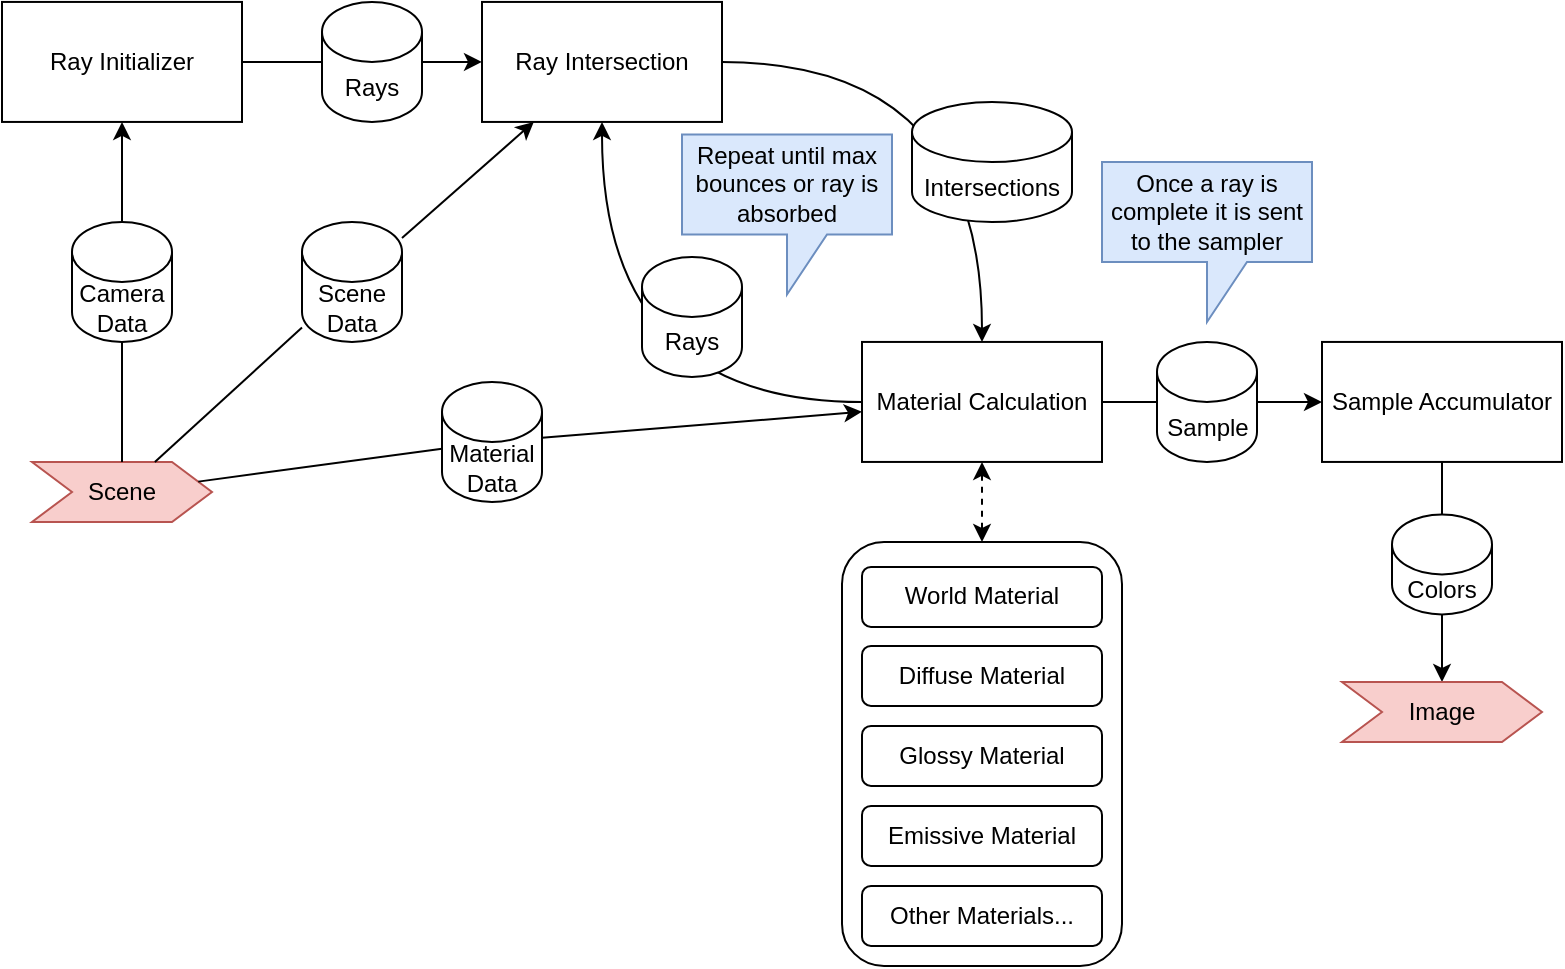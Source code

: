 <mxfile version="20.8.1" type="device" pages="6"><diagram id="Z7tBW1-4cYTaheeVuVr2" name="Architecture"><mxGraphModel dx="2074" dy="1124" grid="1" gridSize="10" guides="1" tooltips="1" connect="1" arrows="1" fold="1" page="1" pageScale="1" pageWidth="1920" pageHeight="1200" math="0" shadow="0"><root><mxCell id="0"/><mxCell id="1" parent="0"/><mxCell id="Ghyk7vW4kzbhTlhnfn90-16" value="" style="rounded=1;whiteSpace=wrap;html=1;" parent="1" vertex="1"><mxGeometry x="850" y="529.97" width="140" height="212" as="geometry"/></mxCell><mxCell id="Ghyk7vW4kzbhTlhnfn90-42" style="edgeStyle=orthogonalEdgeStyle;rounded=0;orthogonalLoop=1;jettySize=auto;html=1;startArrow=none;startFill=0;endArrow=classic;endFill=1;" parent="1" source="Ghyk7vW4kzbhTlhnfn90-1" target="Ghyk7vW4kzbhTlhnfn90-2" edge="1"><mxGeometry relative="1" as="geometry"/></mxCell><mxCell id="Ghyk7vW4kzbhTlhnfn90-1" value="Ray Initializer" style="rounded=0;whiteSpace=wrap;html=1;" parent="1" vertex="1"><mxGeometry x="430" y="259.97" width="120" height="60" as="geometry"/></mxCell><mxCell id="Ghyk7vW4kzbhTlhnfn90-19" style="edgeStyle=orthogonalEdgeStyle;curved=1;orthogonalLoop=1;jettySize=auto;html=1;startArrow=none;startFill=0;endArrow=classic;endFill=1;" parent="1" source="Ghyk7vW4kzbhTlhnfn90-2" target="Ghyk7vW4kzbhTlhnfn90-4" edge="1"><mxGeometry relative="1" as="geometry"/></mxCell><mxCell id="Ghyk7vW4kzbhTlhnfn90-2" value="Ray Intersection" style="rounded=0;whiteSpace=wrap;html=1;" parent="1" vertex="1"><mxGeometry x="670" y="259.97" width="120" height="60" as="geometry"/></mxCell><mxCell id="Ghyk7vW4kzbhTlhnfn90-17" style="edgeStyle=none;rounded=0;orthogonalLoop=1;jettySize=auto;html=1;startArrow=classic;startFill=1;endArrow=classic;endFill=1;dashed=1;" parent="1" source="Ghyk7vW4kzbhTlhnfn90-4" target="Ghyk7vW4kzbhTlhnfn90-16" edge="1"><mxGeometry relative="1" as="geometry"/></mxCell><mxCell id="Ghyk7vW4kzbhTlhnfn90-18" style="edgeStyle=orthogonalEdgeStyle;orthogonalLoop=1;jettySize=auto;html=1;startArrow=none;startFill=0;endArrow=classic;endFill=1;curved=1;" parent="1" source="Ghyk7vW4kzbhTlhnfn90-4" target="Ghyk7vW4kzbhTlhnfn90-2" edge="1"><mxGeometry relative="1" as="geometry"/></mxCell><mxCell id="k5_tl3sqQ_hO9KGUyidU-1" style="edgeStyle=orthogonalEdgeStyle;rounded=0;orthogonalLoop=1;jettySize=auto;html=1;startArrow=none;" parent="1" source="Ghyk7vW4kzbhTlhnfn90-38" target="Ghyk7vW4kzbhTlhnfn90-9" edge="1"><mxGeometry relative="1" as="geometry"/></mxCell><mxCell id="Ghyk7vW4kzbhTlhnfn90-4" value="Material Calculation" style="rounded=0;whiteSpace=wrap;html=1;" parent="1" vertex="1"><mxGeometry x="860" y="429.97" width="120" height="60" as="geometry"/></mxCell><mxCell id="Ghyk7vW4kzbhTlhnfn90-25" style="edgeStyle=none;rounded=0;orthogonalLoop=1;jettySize=auto;html=1;startArrow=none;startFill=0;endArrow=classic;endFill=1;" parent="1" source="Ghyk7vW4kzbhTlhnfn90-43" target="Ghyk7vW4kzbhTlhnfn90-24" edge="1"><mxGeometry relative="1" as="geometry"/></mxCell><mxCell id="Ghyk7vW4kzbhTlhnfn90-9" value="Sample Accumulator" style="rounded=0;whiteSpace=wrap;html=1;" parent="1" vertex="1"><mxGeometry x="1090" y="429.97" width="120" height="60" as="geometry"/></mxCell><mxCell id="Ghyk7vW4kzbhTlhnfn90-11" value="World Material" style="rounded=1;whiteSpace=wrap;html=1;" parent="1" vertex="1"><mxGeometry x="860" y="542.47" width="120" height="30" as="geometry"/></mxCell><mxCell id="Ghyk7vW4kzbhTlhnfn90-12" value="Diffuse Material" style="rounded=1;whiteSpace=wrap;html=1;" parent="1" vertex="1"><mxGeometry x="860" y="581.97" width="120" height="30" as="geometry"/></mxCell><mxCell id="Ghyk7vW4kzbhTlhnfn90-13" value="Glossy Material" style="rounded=1;whiteSpace=wrap;html=1;" parent="1" vertex="1"><mxGeometry x="860" y="621.97" width="120" height="30" as="geometry"/></mxCell><mxCell id="Ghyk7vW4kzbhTlhnfn90-14" value="Emissive Material" style="rounded=1;whiteSpace=wrap;html=1;" parent="1" vertex="1"><mxGeometry x="860" y="661.97" width="120" height="30" as="geometry"/></mxCell><mxCell id="Ghyk7vW4kzbhTlhnfn90-15" value="Other Materials..." style="rounded=1;whiteSpace=wrap;html=1;" parent="1" vertex="1"><mxGeometry x="860" y="701.97" width="120" height="30" as="geometry"/></mxCell><mxCell id="Ghyk7vW4kzbhTlhnfn90-23" style="edgeStyle=none;rounded=0;orthogonalLoop=1;jettySize=auto;html=1;startArrow=none;startFill=0;endArrow=classic;endFill=1;" parent="1" source="Ghyk7vW4kzbhTlhnfn90-30" target="Ghyk7vW4kzbhTlhnfn90-1" edge="1"><mxGeometry relative="1" as="geometry"/></mxCell><mxCell id="Ghyk7vW4kzbhTlhnfn90-50" style="rounded=0;orthogonalLoop=1;jettySize=auto;html=1;startArrow=none;startFill=0;endArrow=classic;endFill=1;" parent="1" source="Ghyk7vW4kzbhTlhnfn90-49" target="Ghyk7vW4kzbhTlhnfn90-4" edge="1"><mxGeometry relative="1" as="geometry"/></mxCell><mxCell id="Ghyk7vW4kzbhTlhnfn90-52" style="edgeStyle=none;rounded=0;orthogonalLoop=1;jettySize=auto;html=1;startArrow=none;startFill=0;endArrow=classic;endFill=1;" parent="1" source="Ghyk7vW4kzbhTlhnfn90-48" target="Ghyk7vW4kzbhTlhnfn90-2" edge="1"><mxGeometry relative="1" as="geometry"/></mxCell><mxCell id="Ghyk7vW4kzbhTlhnfn90-22" value="Scene" style="shape=step;perimeter=stepPerimeter;whiteSpace=wrap;html=1;fixedSize=1;fillColor=#f8cecc;strokeColor=#b85450;" parent="1" vertex="1"><mxGeometry x="445" y="489.97" width="90" height="30" as="geometry"/></mxCell><mxCell id="Ghyk7vW4kzbhTlhnfn90-24" value="Image" style="shape=step;perimeter=stepPerimeter;whiteSpace=wrap;html=1;fixedSize=1;fillColor=#f8cecc;strokeColor=#b85450;" parent="1" vertex="1"><mxGeometry x="1100" y="599.97" width="100" height="30" as="geometry"/></mxCell><mxCell id="Ghyk7vW4kzbhTlhnfn90-30" value="Camera Data" style="shape=cylinder3;whiteSpace=wrap;html=1;boundedLbl=1;backgroundOutline=1;size=15;" parent="1" vertex="1"><mxGeometry x="465" y="369.97" width="50" height="60" as="geometry"/></mxCell><mxCell id="Ghyk7vW4kzbhTlhnfn90-31" value="" style="edgeStyle=none;rounded=0;orthogonalLoop=1;jettySize=auto;html=1;startArrow=none;startFill=0;endArrow=none;endFill=1;" parent="1" source="Ghyk7vW4kzbhTlhnfn90-22" target="Ghyk7vW4kzbhTlhnfn90-30" edge="1"><mxGeometry relative="1" as="geometry"><mxPoint x="405" y="391.22" as="sourcePoint"/><mxPoint x="405" y="481.22" as="targetPoint"/></mxGeometry></mxCell><mxCell id="Ghyk7vW4kzbhTlhnfn90-32" value="Rays" style="shape=cylinder3;whiteSpace=wrap;html=1;boundedLbl=1;backgroundOutline=1;size=15;" parent="1" vertex="1"><mxGeometry x="590" y="259.97" width="50" height="60" as="geometry"/></mxCell><mxCell id="Ghyk7vW4kzbhTlhnfn90-34" value="Rays" style="shape=cylinder3;whiteSpace=wrap;html=1;boundedLbl=1;backgroundOutline=1;size=15;" parent="1" vertex="1"><mxGeometry x="750" y="387.47" width="50" height="60" as="geometry"/></mxCell><mxCell id="Ghyk7vW4kzbhTlhnfn90-36" value="Intersections" style="shape=cylinder3;whiteSpace=wrap;html=1;boundedLbl=1;backgroundOutline=1;size=15;" parent="1" vertex="1"><mxGeometry x="885" y="309.97" width="80" height="60" as="geometry"/></mxCell><mxCell id="Ghyk7vW4kzbhTlhnfn90-43" value="Colors" style="shape=cylinder3;whiteSpace=wrap;html=1;boundedLbl=1;backgroundOutline=1;size=15;" parent="1" vertex="1"><mxGeometry x="1125" y="516.22" width="50" height="50" as="geometry"/></mxCell><mxCell id="Ghyk7vW4kzbhTlhnfn90-45" value="" style="edgeStyle=none;rounded=0;orthogonalLoop=1;jettySize=auto;html=1;startArrow=none;startFill=0;endArrow=none;endFill=1;" parent="1" source="Ghyk7vW4kzbhTlhnfn90-9" target="Ghyk7vW4kzbhTlhnfn90-43" edge="1"><mxGeometry relative="1" as="geometry"><mxPoint x="1060" y="319.97" as="sourcePoint"/><mxPoint x="1060" y="429.97" as="targetPoint"/></mxGeometry></mxCell><mxCell id="Ghyk7vW4kzbhTlhnfn90-46" value="Repeat until max bounces or ray is absorbed" style="shape=callout;whiteSpace=wrap;html=1;perimeter=calloutPerimeter;fillColor=#dae8fc;strokeColor=#6c8ebf;" parent="1" vertex="1"><mxGeometry x="770" y="326.22" width="105" height="80" as="geometry"/></mxCell><mxCell id="Ghyk7vW4kzbhTlhnfn90-49" value="Material Data" style="shape=cylinder3;whiteSpace=wrap;html=1;boundedLbl=1;backgroundOutline=1;size=15;" parent="1" vertex="1"><mxGeometry x="650" y="449.97" width="50" height="60" as="geometry"/></mxCell><mxCell id="Ghyk7vW4kzbhTlhnfn90-51" value="" style="rounded=0;orthogonalLoop=1;jettySize=auto;html=1;startArrow=none;startFill=0;endArrow=none;endFill=1;" parent="1" source="Ghyk7vW4kzbhTlhnfn90-22" target="Ghyk7vW4kzbhTlhnfn90-49" edge="1"><mxGeometry relative="1" as="geometry"><mxPoint x="535" y="444.97" as="sourcePoint"/><mxPoint x="860" y="459.97" as="targetPoint"/></mxGeometry></mxCell><mxCell id="Ghyk7vW4kzbhTlhnfn90-48" value="Scene Data" style="shape=cylinder3;whiteSpace=wrap;html=1;boundedLbl=1;backgroundOutline=1;size=15;" parent="1" vertex="1"><mxGeometry x="580" y="369.97" width="50" height="60" as="geometry"/></mxCell><mxCell id="Ghyk7vW4kzbhTlhnfn90-53" value="" style="edgeStyle=none;rounded=0;orthogonalLoop=1;jettySize=auto;html=1;startArrow=none;startFill=0;endArrow=none;endFill=1;" parent="1" source="Ghyk7vW4kzbhTlhnfn90-22" target="Ghyk7vW4kzbhTlhnfn90-48" edge="1"><mxGeometry relative="1" as="geometry"><mxPoint x="513.226" y="429.97" as="sourcePoint"/><mxPoint x="683.548" y="319.97" as="targetPoint"/></mxGeometry></mxCell><mxCell id="_p6V53yCj45UBOgFXM6z-1" value="Once a ray is complete it is sent to the sampler" style="shape=callout;whiteSpace=wrap;html=1;perimeter=calloutPerimeter;fillColor=#dae8fc;strokeColor=#6c8ebf;" parent="1" vertex="1"><mxGeometry x="980" y="340" width="105" height="80" as="geometry"/></mxCell><mxCell id="Ghyk7vW4kzbhTlhnfn90-38" value="Sample" style="shape=cylinder3;whiteSpace=wrap;html=1;boundedLbl=1;backgroundOutline=1;size=15;" parent="1" vertex="1"><mxGeometry x="1007.5" y="429.97" width="50" height="60" as="geometry"/></mxCell><mxCell id="k5_tl3sqQ_hO9KGUyidU-2" value="" style="edgeStyle=orthogonalEdgeStyle;rounded=0;orthogonalLoop=1;jettySize=auto;html=1;endArrow=none;" parent="1" source="Ghyk7vW4kzbhTlhnfn90-4" target="Ghyk7vW4kzbhTlhnfn90-38" edge="1"><mxGeometry relative="1" as="geometry"><mxPoint x="980" y="459.97" as="sourcePoint"/><mxPoint x="1090" y="459.97" as="targetPoint"/></mxGeometry></mxCell></root></mxGraphModel></diagram><diagram id="oJoSMF4V-glazeolfKlC" name="Ray Initialization"><mxGraphModel dx="2074" dy="1124" grid="1" gridSize="10" guides="1" tooltips="1" connect="1" arrows="1" fold="1" page="1" pageScale="1" pageWidth="1920" pageHeight="1200" math="0" shadow="0"><root><mxCell id="0"/><mxCell id="1" parent="0"/><mxCell id="jXfPLfUM5zNSSBGNs6TY-11" value="Reality" style="rounded=0;whiteSpace=wrap;html=1;strokeColor=default;fontSize=16;fillColor=default;verticalAlign=top;" parent="1" vertex="1"><mxGeometry x="790" y="680" width="710" height="380" as="geometry"/></mxCell><mxCell id="jXfPLfUM5zNSSBGNs6TY-26" value="" style="rounded=1;whiteSpace=wrap;html=1;strokeColor=default;fontSize=16;fillColor=default;" parent="1" vertex="1"><mxGeometry x="1275" y="770" width="210" height="200" as="geometry"/></mxCell><mxCell id="dQtG5uIeVISaqMVtSknB-2" value="&lt;h1&gt;&lt;/h1&gt;&lt;div style=&quot;&quot;&gt;&lt;ul style=&quot;&quot;&gt;&lt;li style=&quot;font-size: 16px;&quot;&gt;There are a total of (resolution_x * resolution_y * samples) that will be created in the lifetime of the render&lt;/li&gt;&lt;li style=&quot;font-size: 16px;&quot;&gt;If there was infinite buffer storage all of these could be created and stored in a single initialization step&amp;nbsp;&lt;/li&gt;&lt;ul style=&quot;font-size: 16px;&quot;&gt;&lt;li&gt;Since there isn't infinite memory, the rays need to be split up into smaller buffers, and buffers must be re-used after their samples are entered into the sample accumulator&lt;/li&gt;&lt;/ul&gt;&lt;li style=&quot;&quot;&gt;&lt;span style=&quot;font-size: 16px;&quot;&gt;&lt;strike&gt;To increase performance, buffers that are partially filled should not advance down the pipeline&amp;nbsp;&lt;/strike&gt;&lt;/span&gt;&lt;/li&gt;&lt;ul&gt;&lt;li style=&quot;&quot;&gt;&lt;span style=&quot;font-size: 16px;&quot;&gt;&lt;strike&gt;Unless they are the last remaining buffer for a certain step, in which case they will never get completely filled and so need to be advanced in order to complete all remaining work&lt;/strike&gt;&lt;/span&gt;&lt;/li&gt;&lt;li style=&quot;&quot;&gt;&lt;span style=&quot;font-size: 16px;&quot;&gt;&lt;strike&gt;Buffers should be a multiple of the work group size (usually 1024) so that they can fit fully into a set of work groups without leaving any extra open spaces at the end (1024 * 1024 =&amp;nbsp;1,048,576 might be a good size)&lt;/strike&gt;&lt;/span&gt;&lt;/li&gt;&lt;/ul&gt;&lt;li&gt;&lt;span style=&quot;font-size: 16px; background-color: initial;&quot;&gt;Buffers should be the size of the total pixels in the image so that a full sample can be contained in 1 buffer&lt;/span&gt;&lt;br&gt;&lt;/li&gt;&lt;ul&gt;&lt;li style=&quot;&quot;&gt;&lt;span style=&quot;font-size: 16px;&quot;&gt;The buffers should be filled with &lt;strike&gt;pixel-biased.&lt;/strike&gt;&amp;nbsp;&lt;strike&gt;The chances of an entire pixel going down the same path within the pipeline is much higher than the chance that a single sample across the whole image follows the same path through the pipeline.&lt;/strike&gt;&amp;nbsp;sample-biased rays. This will allow an entire sample to be done in a single buffer (unless the image is huge in which case it might need to be split-up).&lt;/span&gt;&lt;/li&gt;&lt;/ul&gt;&lt;li&gt;&lt;span style=&quot;font-size: 16px;&quot;&gt;To calculate an initial ray the information needed is the following:&lt;/span&gt;&lt;/li&gt;&lt;ul&gt;&lt;li&gt;&lt;span style=&quot;font-size: 16px;&quot;&gt;The camera data (origin, direction, etc.)&lt;/span&gt;&lt;/li&gt;&lt;li&gt;&lt;span style=&quot;font-size: 16px;&quot;&gt;The resolution of the image&lt;/span&gt;&lt;/li&gt;&lt;li&gt;&lt;span style=&quot;font-size: 16px;&quot;&gt;&lt;strike&gt;The total sample count per pixel&lt;/strike&gt;&lt;/span&gt;&lt;/li&gt;&lt;/ul&gt;&lt;li&gt;&lt;span style=&quot;font-size: 16px;&quot;&gt;The output of a newly initialized ray will be its origin, direction, and starting color (white)&lt;/span&gt;&lt;/li&gt;&lt;/ul&gt;&lt;/div&gt;" style="rounded=0;whiteSpace=wrap;html=1;align=left;strokeColor=default;fillColor=default;verticalAlign=top;" parent="1" vertex="1"><mxGeometry x="60" y="130" width="870" height="430" as="geometry"/></mxCell><mxCell id="jXfPLfUM5zNSSBGNs6TY-2" value="Infinite Memory" style="rounded=0;whiteSpace=wrap;html=1;strokeColor=default;fontSize=16;fillColor=default;verticalAlign=top;" parent="1" vertex="1"><mxGeometry x="60" y="680" width="710" height="380" as="geometry"/></mxCell><mxCell id="jXfPLfUM5zNSSBGNs6TY-10" style="edgeStyle=none;rounded=0;orthogonalLoop=1;jettySize=auto;html=1;fontSize=16;" parent="1" source="jXfPLfUM5zNSSBGNs6TY-1" target="jXfPLfUM5zNSSBGNs6TY-9" edge="1"><mxGeometry relative="1" as="geometry"/></mxCell><mxCell id="jXfPLfUM5zNSSBGNs6TY-1" value="Ray Initializer" style="rounded=1;whiteSpace=wrap;html=1;strokeColor=default;fontSize=16;fillColor=default;" parent="1" vertex="1"><mxGeometry x="365" y="840" width="120" height="60" as="geometry"/></mxCell><mxCell id="jXfPLfUM5zNSSBGNs6TY-8" style="edgeStyle=none;rounded=0;orthogonalLoop=1;jettySize=auto;html=1;fontSize=16;" parent="1" source="jXfPLfUM5zNSSBGNs6TY-3" target="jXfPLfUM5zNSSBGNs6TY-1" edge="1"><mxGeometry relative="1" as="geometry"/></mxCell><mxCell id="jXfPLfUM5zNSSBGNs6TY-3" value="Camera Data" style="shape=card;whiteSpace=wrap;html=1;strokeColor=default;fontSize=16;fillColor=default;" parent="1" vertex="1"><mxGeometry x="80" y="700" width="80" height="100" as="geometry"/></mxCell><mxCell id="jXfPLfUM5zNSSBGNs6TY-7" style="edgeStyle=none;rounded=0;orthogonalLoop=1;jettySize=auto;html=1;fontSize=16;" parent="1" source="jXfPLfUM5zNSSBGNs6TY-4" target="jXfPLfUM5zNSSBGNs6TY-1" edge="1"><mxGeometry relative="1" as="geometry"/></mxCell><mxCell id="jXfPLfUM5zNSSBGNs6TY-4" value="Resolution&lt;br&gt;(X, Y)" style="shape=card;whiteSpace=wrap;html=1;strokeColor=default;fontSize=16;fillColor=default;" parent="1" vertex="1"><mxGeometry x="80" y="820" width="80" height="100" as="geometry"/></mxCell><mxCell id="jXfPLfUM5zNSSBGNs6TY-6" style="rounded=0;orthogonalLoop=1;jettySize=auto;html=1;fontSize=16;" parent="1" source="jXfPLfUM5zNSSBGNs6TY-5" target="jXfPLfUM5zNSSBGNs6TY-1" edge="1"><mxGeometry relative="1" as="geometry"/></mxCell><mxCell id="jXfPLfUM5zNSSBGNs6TY-5" value="Sample Count" style="shape=card;whiteSpace=wrap;html=1;strokeColor=default;fontSize=16;fillColor=default;" parent="1" vertex="1"><mxGeometry x="80" y="940" width="80" height="100" as="geometry"/></mxCell><mxCell id="jXfPLfUM5zNSSBGNs6TY-9" value="Rays (ResolutionX * ResolutionY * Sample Count" style="shape=cylinder3;whiteSpace=wrap;html=1;boundedLbl=1;backgroundOutline=1;size=15;strokeColor=default;fontSize=16;fillColor=default;" parent="1" vertex="1"><mxGeometry x="610" y="810" width="140" height="120" as="geometry"/></mxCell><mxCell id="jXfPLfUM5zNSSBGNs6TY-27" style="edgeStyle=none;rounded=0;orthogonalLoop=1;jettySize=auto;html=1;fontSize=16;" parent="1" source="jXfPLfUM5zNSSBGNs6TY-13" target="jXfPLfUM5zNSSBGNs6TY-26" edge="1"><mxGeometry relative="1" as="geometry"/></mxCell><mxCell id="jXfPLfUM5zNSSBGNs6TY-13" value="Ray Initializer" style="rounded=1;whiteSpace=wrap;html=1;strokeColor=default;fontSize=16;fillColor=default;" parent="1" vertex="1"><mxGeometry x="1095" y="840" width="120" height="60" as="geometry"/></mxCell><mxCell id="jXfPLfUM5zNSSBGNs6TY-14" style="edgeStyle=none;rounded=0;orthogonalLoop=1;jettySize=auto;html=1;fontSize=16;" parent="1" source="jXfPLfUM5zNSSBGNs6TY-15" target="jXfPLfUM5zNSSBGNs6TY-13" edge="1"><mxGeometry relative="1" as="geometry"/></mxCell><mxCell id="jXfPLfUM5zNSSBGNs6TY-15" value="Camera Data" style="shape=card;whiteSpace=wrap;html=1;strokeColor=default;fontSize=16;fillColor=default;" parent="1" vertex="1"><mxGeometry x="810" y="700" width="80" height="100" as="geometry"/></mxCell><mxCell id="jXfPLfUM5zNSSBGNs6TY-16" style="edgeStyle=none;rounded=0;orthogonalLoop=1;jettySize=auto;html=1;fontSize=16;" parent="1" source="jXfPLfUM5zNSSBGNs6TY-17" target="jXfPLfUM5zNSSBGNs6TY-13" edge="1"><mxGeometry relative="1" as="geometry"/></mxCell><mxCell id="jXfPLfUM5zNSSBGNs6TY-17" value="Resolution&lt;br&gt;(X, Y)" style="shape=card;whiteSpace=wrap;html=1;strokeColor=default;fontSize=16;fillColor=default;" parent="1" vertex="1"><mxGeometry x="810" y="820" width="80" height="100" as="geometry"/></mxCell><mxCell id="jXfPLfUM5zNSSBGNs6TY-18" style="rounded=0;orthogonalLoop=1;jettySize=auto;html=1;fontSize=16;" parent="1" source="jXfPLfUM5zNSSBGNs6TY-19" target="jXfPLfUM5zNSSBGNs6TY-13" edge="1"><mxGeometry relative="1" as="geometry"/></mxCell><mxCell id="jXfPLfUM5zNSSBGNs6TY-19" value="Sample Count" style="shape=card;whiteSpace=wrap;html=1;strokeColor=default;fontSize=16;fillColor=default;" parent="1" vertex="1"><mxGeometry x="810" y="940" width="80" height="100" as="geometry"/></mxCell><mxCell id="jXfPLfUM5zNSSBGNs6TY-20" value="" style="shape=cylinder3;whiteSpace=wrap;html=1;boundedLbl=1;backgroundOutline=1;size=15;strokeColor=default;fontSize=16;fillColor=default;" parent="1" vertex="1"><mxGeometry x="1285" y="785" width="140" height="120" as="geometry"/></mxCell><mxCell id="jXfPLfUM5zNSSBGNs6TY-21" value="" style="shape=cylinder3;whiteSpace=wrap;html=1;boundedLbl=1;backgroundOutline=1;size=15;strokeColor=default;fontSize=16;fillColor=default;" parent="1" vertex="1"><mxGeometry x="1295" y="795" width="140" height="120" as="geometry"/></mxCell><mxCell id="jXfPLfUM5zNSSBGNs6TY-22" value="" style="shape=cylinder3;whiteSpace=wrap;html=1;boundedLbl=1;backgroundOutline=1;size=15;strokeColor=default;fontSize=16;fillColor=default;" parent="1" vertex="1"><mxGeometry x="1305" y="805" width="140" height="120" as="geometry"/></mxCell><mxCell id="jXfPLfUM5zNSSBGNs6TY-23" value="" style="shape=cylinder3;whiteSpace=wrap;html=1;boundedLbl=1;backgroundOutline=1;size=15;strokeColor=default;fontSize=16;fillColor=default;" parent="1" vertex="1"><mxGeometry x="1315" y="815" width="140" height="120" as="geometry"/></mxCell><mxCell id="jXfPLfUM5zNSSBGNs6TY-24" value="" style="shape=cylinder3;whiteSpace=wrap;html=1;boundedLbl=1;backgroundOutline=1;size=15;strokeColor=default;fontSize=16;fillColor=default;" parent="1" vertex="1"><mxGeometry x="1325" y="825" width="140" height="120" as="geometry"/></mxCell><mxCell id="jXfPLfUM5zNSSBGNs6TY-25" value="Rays" style="shape=cylinder3;whiteSpace=wrap;html=1;boundedLbl=1;backgroundOutline=1;size=15;strokeColor=default;fontSize=16;fillColor=default;" parent="1" vertex="1"><mxGeometry x="1335" y="835" width="140" height="120" as="geometry"/></mxCell><mxCell id="jXfPLfUM5zNSSBGNs6TY-28" value="Definition: sample-biased&lt;br&gt;If there are multiple items of work needed across multiple samples by multiple pixels, the work should happen on 1 sample for each pixel needed before moving to the next sample." style="rounded=1;whiteSpace=wrap;html=1;strokeColor=#6c8ebf;fontSize=16;fillColor=#dae8fc;" parent="1" vertex="1"><mxGeometry x="1020" y="180" width="400" height="135" as="geometry"/></mxCell><mxCell id="jXfPLfUM5zNSSBGNs6TY-29" value="Definition: pixel-biased&lt;br&gt;If there are multiple items of work needed across multiple samples by multiple pixels, the work should happen on 1 pixel for each sample needed before moving to the next pixel." style="rounded=1;whiteSpace=wrap;html=1;strokeColor=#6c8ebf;fontSize=16;fillColor=#dae8fc;" parent="1" vertex="1"><mxGeometry x="1020" y="335" width="400" height="135" as="geometry"/></mxCell><mxCell id="jXfPLfUM5zNSSBGNs6TY-30" value="" style="rounded=0;whiteSpace=wrap;html=1;strokeColor=default;fontSize=16;fillColor=default;" parent="1" vertex="1"><mxGeometry x="220" y="1635" width="430" height="35" as="geometry"/></mxCell><mxCell id="jXfPLfUM5zNSSBGNs6TY-31" value="" style="rounded=0;whiteSpace=wrap;html=1;strokeColor=default;fontSize=16;fillColor=default;" parent="1" vertex="1"><mxGeometry x="650" y="1635" width="430" height="35" as="geometry"/></mxCell><mxCell id="jXfPLfUM5zNSSBGNs6TY-32" value="" style="rounded=0;whiteSpace=wrap;html=1;strokeColor=default;fontSize=16;fillColor=default;" parent="1" vertex="1"><mxGeometry x="1080" y="1635" width="50" height="35" as="geometry"/></mxCell><mxCell id="jXfPLfUM5zNSSBGNs6TY-42" style="edgeStyle=none;rounded=0;orthogonalLoop=1;jettySize=auto;html=1;fontSize=16;startArrow=classic;startFill=1;" parent="1" source="jXfPLfUM5zNSSBGNs6TY-33" target="jXfPLfUM5zNSSBGNs6TY-37" edge="1"><mxGeometry relative="1" as="geometry"/></mxCell><mxCell id="jXfPLfUM5zNSSBGNs6TY-33" value="" style="verticalLabelPosition=bottom;shadow=0;dashed=0;align=center;html=1;verticalAlign=top;strokeWidth=1;shape=mxgraph.mockup.markup.curlyBrace;strokeColor=#999999;fontSize=16;fillColor=default;" parent="1" vertex="1"><mxGeometry x="220" y="1570" width="430" height="20" as="geometry"/></mxCell><mxCell id="jXfPLfUM5zNSSBGNs6TY-41" style="edgeStyle=none;rounded=0;orthogonalLoop=1;jettySize=auto;html=1;fontSize=16;startArrow=classic;startFill=1;" parent="1" source="jXfPLfUM5zNSSBGNs6TY-34" target="jXfPLfUM5zNSSBGNs6TY-38" edge="1"><mxGeometry relative="1" as="geometry"/></mxCell><mxCell id="jXfPLfUM5zNSSBGNs6TY-34" value="" style="verticalLabelPosition=bottom;shadow=0;dashed=0;align=center;html=1;verticalAlign=top;strokeWidth=1;shape=mxgraph.mockup.markup.curlyBrace;strokeColor=#999999;fontSize=16;fillColor=default;" parent="1" vertex="1"><mxGeometry x="650" y="1570" width="430" height="20" as="geometry"/></mxCell><mxCell id="jXfPLfUM5zNSSBGNs6TY-40" style="edgeStyle=none;rounded=0;orthogonalLoop=1;jettySize=auto;html=1;fontSize=16;startArrow=classic;startFill=1;" parent="1" source="jXfPLfUM5zNSSBGNs6TY-35" target="jXfPLfUM5zNSSBGNs6TY-39" edge="1"><mxGeometry relative="1" as="geometry"/></mxCell><mxCell id="jXfPLfUM5zNSSBGNs6TY-35" value="" style="verticalLabelPosition=bottom;shadow=0;dashed=0;align=center;html=1;verticalAlign=top;strokeWidth=1;shape=mxgraph.mockup.markup.curlyBrace;strokeColor=#999999;fontSize=16;fillColor=default;" parent="1" vertex="1"><mxGeometry x="1080" y="1570" width="50" height="20" as="geometry"/></mxCell><mxCell id="jXfPLfUM5zNSSBGNs6TY-36" value="&lt;ul&gt;&lt;li&gt;If for example there was a buffer of size 1024 with 500 samples per pixel, the first 2 buffers would contain the rays shown below. Realistically the actual buffer would be bigger than 1024 items, but a work groups of size 1024 would look like this&lt;/li&gt;&lt;/ul&gt;" style="rounded=0;whiteSpace=wrap;html=1;strokeColor=default;fontSize=16;fillColor=default;align=left;" parent="1" vertex="1"><mxGeometry x="60" y="1350" width="870" height="70" as="geometry"/></mxCell><mxCell id="jXfPLfUM5zNSSBGNs6TY-37" value="Pixel 0, 500 rays" style="rounded=0;whiteSpace=wrap;html=1;strokeColor=default;fontSize=16;fillColor=default;" parent="1" vertex="1"><mxGeometry x="355" y="1460" width="160" height="50" as="geometry"/></mxCell><mxCell id="jXfPLfUM5zNSSBGNs6TY-38" value="Pixel 1, 500 rays" style="rounded=0;whiteSpace=wrap;html=1;strokeColor=default;fontSize=16;fillColor=default;" parent="1" vertex="1"><mxGeometry x="785" y="1460" width="160" height="50" as="geometry"/></mxCell><mxCell id="jXfPLfUM5zNSSBGNs6TY-39" value="Pixel 2, 24 rays" style="rounded=0;whiteSpace=wrap;html=1;strokeColor=default;fontSize=16;fillColor=default;" parent="1" vertex="1"><mxGeometry x="1025" y="1460" width="160" height="50" as="geometry"/></mxCell><mxCell id="jXfPLfUM5zNSSBGNs6TY-43" value="" style="rounded=0;whiteSpace=wrap;html=1;strokeColor=default;fontSize=16;fillColor=default;" parent="1" vertex="1"><mxGeometry x="220" y="1880" width="390" height="35" as="geometry"/></mxCell><mxCell id="jXfPLfUM5zNSSBGNs6TY-44" value="" style="rounded=0;whiteSpace=wrap;html=1;strokeColor=default;fontSize=16;fillColor=default;" parent="1" vertex="1"><mxGeometry x="610" y="1880" width="420" height="35" as="geometry"/></mxCell><mxCell id="jXfPLfUM5zNSSBGNs6TY-45" value="" style="rounded=0;whiteSpace=wrap;html=1;strokeColor=default;fontSize=16;fillColor=default;" parent="1" vertex="1"><mxGeometry x="1030" y="1880" width="100" height="35" as="geometry"/></mxCell><mxCell id="jXfPLfUM5zNSSBGNs6TY-46" style="edgeStyle=none;rounded=0;orthogonalLoop=1;jettySize=auto;html=1;fontSize=16;startArrow=classic;startFill=1;" parent="1" source="jXfPLfUM5zNSSBGNs6TY-47" target="jXfPLfUM5zNSSBGNs6TY-52" edge="1"><mxGeometry relative="1" as="geometry"/></mxCell><mxCell id="jXfPLfUM5zNSSBGNs6TY-47" value="" style="verticalLabelPosition=bottom;shadow=0;dashed=0;align=center;html=1;verticalAlign=top;strokeWidth=1;shape=mxgraph.mockup.markup.curlyBrace;strokeColor=#999999;fontSize=16;fillColor=default;" parent="1" vertex="1"><mxGeometry x="220" y="1815" width="390" height="20" as="geometry"/></mxCell><mxCell id="jXfPLfUM5zNSSBGNs6TY-48" style="edgeStyle=none;rounded=0;orthogonalLoop=1;jettySize=auto;html=1;fontSize=16;startArrow=classic;startFill=1;" parent="1" source="jXfPLfUM5zNSSBGNs6TY-49" target="jXfPLfUM5zNSSBGNs6TY-53" edge="1"><mxGeometry relative="1" as="geometry"/></mxCell><mxCell id="jXfPLfUM5zNSSBGNs6TY-49" value="" style="verticalLabelPosition=bottom;shadow=0;dashed=0;align=center;html=1;verticalAlign=top;strokeWidth=1;shape=mxgraph.mockup.markup.curlyBrace;strokeColor=#999999;fontSize=16;fillColor=default;" parent="1" vertex="1"><mxGeometry x="610" y="1815" width="420" height="20" as="geometry"/></mxCell><mxCell id="jXfPLfUM5zNSSBGNs6TY-50" style="edgeStyle=none;rounded=0;orthogonalLoop=1;jettySize=auto;html=1;fontSize=16;startArrow=classic;startFill=1;" parent="1" source="jXfPLfUM5zNSSBGNs6TY-51" target="jXfPLfUM5zNSSBGNs6TY-54" edge="1"><mxGeometry relative="1" as="geometry"/></mxCell><mxCell id="jXfPLfUM5zNSSBGNs6TY-51" value="" style="verticalLabelPosition=bottom;shadow=0;dashed=0;align=center;html=1;verticalAlign=top;strokeWidth=1;shape=mxgraph.mockup.markup.curlyBrace;strokeColor=#999999;fontSize=16;fillColor=default;" parent="1" vertex="1"><mxGeometry x="1030" y="1815" width="100" height="20" as="geometry"/></mxCell><mxCell id="jXfPLfUM5zNSSBGNs6TY-52" value="Pixel 2, 476 rays" style="rounded=0;whiteSpace=wrap;html=1;strokeColor=default;fontSize=16;fillColor=default;" parent="1" vertex="1"><mxGeometry x="335" y="1705" width="160" height="50" as="geometry"/></mxCell><mxCell id="jXfPLfUM5zNSSBGNs6TY-53" value="Pixel 3, 500 rays" style="rounded=0;whiteSpace=wrap;html=1;strokeColor=default;fontSize=16;fillColor=default;" parent="1" vertex="1"><mxGeometry x="740" y="1705" width="160" height="50" as="geometry"/></mxCell><mxCell id="jXfPLfUM5zNSSBGNs6TY-54" value="Pixel 4, 46 rays" style="rounded=0;whiteSpace=wrap;html=1;strokeColor=default;fontSize=16;fillColor=default;" parent="1" vertex="1"><mxGeometry x="1000" y="1705" width="160" height="50" as="geometry"/></mxCell><mxCell id="jXfPLfUM5zNSSBGNs6TY-55" value="&lt;h1 style=&quot;font-size: 16px;&quot;&gt;&lt;p style=&quot;font-size: 16px;&quot;&gt;&lt;/p&gt;&lt;p&gt;&lt;/p&gt;&lt;ul&gt;&lt;li&gt;&lt;span style=&quot;font-weight: normal;&quot;&gt;If for example there was an image with 2048 * 1024 resolution rendering with 512 samples, there could be something like 1024 buffers of size 1,048,576 being sent through the pipeline (1024 * 2048 * 512 equals 1024 * 1,048,576) to create the final image.&lt;/span&gt;&lt;/li&gt;&lt;li&gt;&lt;span style=&quot;font-weight: normal;&quot;&gt;Since the samples are a power of 2, in this example the buffers line up nicely with the pixels. The first buffer would contain the first 2048 pixels (1 row).&lt;/span&gt;&lt;/li&gt;&lt;/ul&gt;&lt;p&gt;&lt;/p&gt;&lt;p&gt;&lt;/p&gt;&lt;/h1&gt;" style="rounded=0;whiteSpace=wrap;html=1;align=left;strokeColor=default;fillColor=default;verticalAlign=top;" parent="1" vertex="1"><mxGeometry x="60" y="1180" width="870" height="140" as="geometry"/></mxCell><mxCell id="jXfPLfUM5zNSSBGNs6TY-56" value="&lt;h1&gt;Ray Initialization&lt;/h1&gt;" style="rounded=0;whiteSpace=wrap;html=1;strokeColor=default;fontSize=16;fillColor=default;" parent="1" vertex="1"><mxGeometry x="60" y="40" width="300" height="60" as="geometry"/></mxCell><mxCell id="V1DuPMkSjYeK7Nvs7wXm-1" value="&lt;ul style=&quot;font-size: 12px;&quot;&gt;&lt;li&gt;&lt;span style=&quot;font-size: 16px;&quot;&gt;&lt;i&gt;&lt;strike&gt;Note: The ray initialization shader will need to be aware of which pixel and sample it is starting on (the offset from the global start) so that when multiple buffers are being created and filled with ray information it can initialize rays for any portion of the image.&lt;/strike&gt;&lt;/i&gt;&lt;/span&gt;&lt;/li&gt;&lt;/ul&gt;" style="rounded=0;whiteSpace=wrap;html=1;strokeColor=default;fontSize=16;fillColor=default;align=left;" parent="1" vertex="1"><mxGeometry x="60" y="580" width="870" height="80" as="geometry"/></mxCell><mxCell id="PXV3oFn0DHB2MpsZvXhv-2" style="edgeStyle=none;rounded=0;orthogonalLoop=1;jettySize=auto;html=1;fontSize=16;startArrow=none;startFill=0;" parent="1" source="PXV3oFn0DHB2MpsZvXhv-1" target="jXfPLfUM5zNSSBGNs6TY-30" edge="1"><mxGeometry relative="1" as="geometry"/></mxCell><mxCell id="PXV3oFn0DHB2MpsZvXhv-1" value="Buffer 1" style="rounded=0;whiteSpace=wrap;html=1;strokeColor=none;fontSize=16;fillColor=none;" parent="1" vertex="1"><mxGeometry x="60" y="1638.75" width="100" height="27.5" as="geometry"/></mxCell><mxCell id="PXV3oFn0DHB2MpsZvXhv-4" style="edgeStyle=none;rounded=0;orthogonalLoop=1;jettySize=auto;html=1;fontSize=16;startArrow=none;startFill=0;" parent="1" source="PXV3oFn0DHB2MpsZvXhv-3" target="jXfPLfUM5zNSSBGNs6TY-43" edge="1"><mxGeometry relative="1" as="geometry"/></mxCell><mxCell id="PXV3oFn0DHB2MpsZvXhv-3" value="Buffer 2" style="rounded=0;whiteSpace=wrap;html=1;strokeColor=none;fontSize=16;fillColor=none;" parent="1" vertex="1"><mxGeometry x="60" y="1883.75" width="100" height="27.5" as="geometry"/></mxCell><mxCell id="cmeYy1q6GfI7eZXWIEdz-1" value="" style="endArrow=none;html=1;rounded=0;strokeWidth=7;fillColor=#f8cecc;strokeColor=#b85450;" edge="1" parent="1"><mxGeometry width="50" height="50" relative="1" as="geometry"><mxPoint x="1120" y="1930" as="sourcePoint"/><mxPoint x="100" y="1150" as="targetPoint"/></mxGeometry></mxCell><mxCell id="cmeYy1q6GfI7eZXWIEdz-2" value="" style="endArrow=none;html=1;rounded=0;strokeWidth=7;fillColor=#f8cecc;strokeColor=#b85450;" edge="1" parent="1"><mxGeometry width="50" height="50" relative="1" as="geometry"><mxPoint x="1170" y="1160" as="sourcePoint"/><mxPoint x="120" y="1950" as="targetPoint"/></mxGeometry></mxCell></root></mxGraphModel></diagram><diagram id="L6_5ZuXhTeOaDNB6pvh4" name="Ray Intersection"><mxGraphModel dx="2074" dy="1124" grid="1" gridSize="10" guides="1" tooltips="1" connect="1" arrows="1" fold="1" page="1" pageScale="1" pageWidth="1920" pageHeight="1200" math="0" shadow="0"><root><mxCell id="0"/><mxCell id="1" parent="0"/><mxCell id="iuBW4kWKIfSOhCyvdSks-1" value="&lt;h1&gt;Ray Intersection&lt;/h1&gt;" style="rounded=0;whiteSpace=wrap;html=1;strokeColor=default;fontSize=16;fillColor=default;" parent="1" vertex="1"><mxGeometry x="60" y="40" width="300" height="60" as="geometry"/></mxCell><mxCell id="h479rU-DYKKIGhp2eAtw-1" value="&lt;ul&gt;&lt;li&gt;Once rays have been initialized they can be sent into the scene to calculate the closest object they intersect with&lt;/li&gt;&lt;ul&gt;&lt;li&gt;&lt;i&gt;Note: this could be threaded-per object, and accumulated into a final result for the ray. The ray intersecting and object can be calculated independently for every object.&lt;/i&gt;&lt;/li&gt;&lt;li&gt;&lt;i&gt;Note: acceleration structures like a BVH can help increase performance of this step&lt;/i&gt;&lt;/li&gt;&lt;/ul&gt;&lt;li&gt;The output of a ray intersection should include the following:&lt;/li&gt;&lt;ul&gt;&lt;li&gt;The incoming ray origin&lt;/li&gt;&lt;li&gt;The incoming ray direction&lt;/li&gt;&lt;li&gt;The intersection location&lt;/li&gt;&lt;li&gt;The intersection normal&lt;/li&gt;&lt;li&gt;The object it intersected&lt;/li&gt;&lt;li&gt;The face on the object that was intersected&lt;/li&gt;&lt;li&gt;The material on the surface that was intersected&lt;/li&gt;&lt;li&gt;The distance the ray traveled before the intersection (depth)&lt;/li&gt;&lt;li&gt;The incoming ray color&lt;/li&gt;&lt;/ul&gt;&lt;/ul&gt;" style="rounded=0;whiteSpace=wrap;html=1;strokeColor=default;fontSize=16;fillColor=default;align=left;verticalAlign=top;" parent="1" vertex="1"><mxGeometry x="60" y="120" width="740" height="320" as="geometry"/></mxCell><mxCell id="h479rU-DYKKIGhp2eAtw-2" value="&lt;h1&gt;Material ID Determination&lt;/h1&gt;" style="rounded=0;whiteSpace=wrap;html=1;strokeColor=default;fontSize=16;fillColor=default;" parent="1" vertex="1"><mxGeometry x="60" y="460" width="470" height="60" as="geometry"/></mxCell><mxCell id="h479rU-DYKKIGhp2eAtw-3" value="&lt;ul&gt;&lt;li&gt;Once an intersection has been found with either an object or the world (no object was intersected or there is some sort of world volumetric happening) a material ID is needed to determine how the incoming ray is effected, and how an outgoing ray behaves if there is one&lt;/li&gt;&lt;ul&gt;&lt;li&gt;The material calculation does not actually happen at this stage, this is just determining the ID of the material so that it can be added to a queue of tasks that will happen later once that material has a large amount of work enqueued&lt;/li&gt;&lt;li&gt;The &quot;world&quot; intersection has special constant data associated with it so that it can be determined when no object is intersected and the world shader should be used&lt;/li&gt;&lt;/ul&gt;&lt;/ul&gt;" style="rounded=0;whiteSpace=wrap;html=1;strokeColor=default;fontSize=16;fillColor=default;align=left;verticalAlign=top;" parent="1" vertex="1"><mxGeometry x="60" y="540" width="740" height="190" as="geometry"/></mxCell><mxCell id="h479rU-DYKKIGhp2eAtw-4" value="Object 0" style="ellipse;whiteSpace=wrap;html=1;aspect=fixed;strokeColor=default;fontSize=16;fillColor=default;" parent="1" vertex="1"><mxGeometry x="1200" y="90" width="80" height="80" as="geometry"/></mxCell><mxCell id="h479rU-DYKKIGhp2eAtw-8" style="edgeStyle=none;rounded=0;orthogonalLoop=1;jettySize=auto;html=1;fontSize=16;startArrow=none;startFill=0;" parent="1" source="h479rU-DYKKIGhp2eAtw-5" target="h479rU-DYKKIGhp2eAtw-4" edge="1"><mxGeometry relative="1" as="geometry"/></mxCell><mxCell id="h479rU-DYKKIGhp2eAtw-5" value="" style="points=[[0,0.5,0],[0.19,0.02,0],[0.59,0,0],[0.985,0.02,0],[1,0.5,0],[0.985,0.98,0],[0.59,1,0],[0.19,0.98,0]];verticalLabelPosition=bottom;sketch=0;html=1;verticalAlign=top;aspect=fixed;align=center;pointerEvents=1;shape=mxgraph.cisco19.camera;fillColor=#005073;strokeColor=none;fontSize=16;rotation=-180;" parent="1" vertex="1"><mxGeometry x="990" y="105" width="90" height="50" as="geometry"/></mxCell><mxCell id="h479rU-DYKKIGhp2eAtw-10" style="edgeStyle=none;rounded=0;orthogonalLoop=1;jettySize=auto;html=1;fontSize=16;startArrow=classic;startFill=1;dashed=1;" parent="1" source="h479rU-DYKKIGhp2eAtw-9" target="h479rU-DYKKIGhp2eAtw-4" edge="1"><mxGeometry relative="1" as="geometry"/></mxCell><mxCell id="h479rU-DYKKIGhp2eAtw-9" value="&lt;div&gt;Intersection info&lt;/div&gt;&lt;ul&gt;&lt;li&gt;Ray origin&lt;/li&gt;&lt;li&gt;Ray direction&lt;/li&gt;&lt;li&gt;Intersection location&lt;/li&gt;&lt;li&gt;Intersection normal&lt;/li&gt;&lt;li&gt;Object ID&lt;/li&gt;&lt;li&gt;Face ID&lt;/li&gt;&lt;li&gt;Material ID&lt;/li&gt;&lt;li&gt;Depth&lt;/li&gt;&lt;li&gt;Ray color&lt;/li&gt;&lt;/ul&gt;" style="rounded=0;whiteSpace=wrap;html=1;strokeColor=default;fontSize=16;fillColor=default;align=left;verticalAlign=top;" parent="1" vertex="1"><mxGeometry x="1040" y="210" width="190" height="230" as="geometry"/></mxCell><mxCell id="h479rU-DYKKIGhp2eAtw-11" value="&lt;ul&gt;&lt;li&gt;Once the material ID has been determined the ray intersection info needs to be moved into a queue for the material to do its calculation work&lt;/li&gt;&lt;li&gt;The CPU will need to tell a GPU shader which index of each material queue each intersection info needs to be moved into&lt;/li&gt;&lt;ul&gt;&lt;li&gt;The CPU might have to do the moving itself if one of the material queues is almost full so that it doesn't overflow. Otherwise have the GPU do it if possible&lt;/li&gt;&lt;/ul&gt;&lt;/ul&gt;" style="rounded=0;whiteSpace=wrap;html=1;strokeColor=default;fontSize=16;fillColor=default;align=left;verticalAlign=top;" parent="1" vertex="1"><mxGeometry x="60" y="750" width="740" height="150" as="geometry"/></mxCell><mxCell id="VuUsUcMX1epADqqRDehB-1" value="Reality" style="rounded=0;whiteSpace=wrap;html=1;strokeColor=default;fontSize=16;fillColor=default;verticalAlign=top;" parent="1" vertex="1"><mxGeometry x="790" y="920" width="710" height="380" as="geometry"/></mxCell><mxCell id="UfzgRc3ZHDXxe12OLbix-2" style="edgeStyle=orthogonalEdgeStyle;rounded=0;orthogonalLoop=1;jettySize=auto;html=1;" parent="1" source="VuUsUcMX1epADqqRDehB-2" target="1UVf7SfR2Gnq7oul3tD0-2" edge="1"><mxGeometry relative="1" as="geometry"/></mxCell><mxCell id="VuUsUcMX1epADqqRDehB-2" value="" style="rounded=1;whiteSpace=wrap;html=1;strokeColor=default;fontSize=16;fillColor=default;" parent="1" vertex="1"><mxGeometry x="810" y="1010" width="210" height="200" as="geometry"/></mxCell><mxCell id="VuUsUcMX1epADqqRDehB-3" value="Infinite Memory" style="rounded=0;whiteSpace=wrap;html=1;strokeColor=default;fontSize=16;fillColor=default;verticalAlign=top;" parent="1" vertex="1"><mxGeometry x="60" y="920" width="710" height="380" as="geometry"/></mxCell><mxCell id="UfzgRc3ZHDXxe12OLbix-1" style="edgeStyle=orthogonalEdgeStyle;rounded=0;orthogonalLoop=1;jettySize=auto;html=1;" parent="1" source="VuUsUcMX1epADqqRDehB-12" target="1UVf7SfR2Gnq7oul3tD0-1" edge="1"><mxGeometry relative="1" as="geometry"/></mxCell><mxCell id="VuUsUcMX1epADqqRDehB-12" value="Rays (ResolutionX * ResolutionY * Sample Count" style="shape=cylinder3;whiteSpace=wrap;html=1;boundedLbl=1;backgroundOutline=1;size=15;strokeColor=default;fontSize=16;fillColor=default;" parent="1" vertex="1"><mxGeometry x="100" y="1050" width="140" height="120" as="geometry"/></mxCell><mxCell id="VuUsUcMX1epADqqRDehB-21" value="" style="shape=cylinder3;whiteSpace=wrap;html=1;boundedLbl=1;backgroundOutline=1;size=15;strokeColor=default;fontSize=16;fillColor=default;" parent="1" vertex="1"><mxGeometry x="820" y="1025" width="140" height="120" as="geometry"/></mxCell><mxCell id="VuUsUcMX1epADqqRDehB-22" value="" style="shape=cylinder3;whiteSpace=wrap;html=1;boundedLbl=1;backgroundOutline=1;size=15;strokeColor=default;fontSize=16;fillColor=default;" parent="1" vertex="1"><mxGeometry x="830" y="1035" width="140" height="120" as="geometry"/></mxCell><mxCell id="VuUsUcMX1epADqqRDehB-23" value="" style="shape=cylinder3;whiteSpace=wrap;html=1;boundedLbl=1;backgroundOutline=1;size=15;strokeColor=default;fontSize=16;fillColor=default;" parent="1" vertex="1"><mxGeometry x="840" y="1045" width="140" height="120" as="geometry"/></mxCell><mxCell id="VuUsUcMX1epADqqRDehB-24" value="" style="shape=cylinder3;whiteSpace=wrap;html=1;boundedLbl=1;backgroundOutline=1;size=15;strokeColor=default;fontSize=16;fillColor=default;" parent="1" vertex="1"><mxGeometry x="850" y="1055" width="140" height="120" as="geometry"/></mxCell><mxCell id="VuUsUcMX1epADqqRDehB-25" value="" style="shape=cylinder3;whiteSpace=wrap;html=1;boundedLbl=1;backgroundOutline=1;size=15;strokeColor=default;fontSize=16;fillColor=default;" parent="1" vertex="1"><mxGeometry x="860" y="1065" width="140" height="120" as="geometry"/></mxCell><mxCell id="VuUsUcMX1epADqqRDehB-26" value="Rays (multiple of&amp;nbsp; work group sizing)" style="shape=cylinder3;whiteSpace=wrap;html=1;boundedLbl=1;backgroundOutline=1;size=15;strokeColor=default;fontSize=16;fillColor=default;" parent="1" vertex="1"><mxGeometry x="870" y="1075" width="140" height="120" as="geometry"/></mxCell><mxCell id="UfzgRc3ZHDXxe12OLbix-4" style="edgeStyle=orthogonalEdgeStyle;rounded=0;orthogonalLoop=1;jettySize=auto;html=1;" parent="1" source="1UVf7SfR2Gnq7oul3tD0-1" target="UfzgRc3ZHDXxe12OLbix-3" edge="1"><mxGeometry relative="1" as="geometry"/></mxCell><mxCell id="1UVf7SfR2Gnq7oul3tD0-1" value="Ray Intersection (can be threaded per object)" style="rounded=1;whiteSpace=wrap;html=1;" parent="1" vertex="1"><mxGeometry x="355" y="1080" width="120" height="60" as="geometry"/></mxCell><mxCell id="UfzgRc3ZHDXxe12OLbix-8" style="edgeStyle=orthogonalEdgeStyle;rounded=0;orthogonalLoop=1;jettySize=auto;html=1;" parent="1" source="1UVf7SfR2Gnq7oul3tD0-2" target="UfzgRc3ZHDXxe12OLbix-7" edge="1"><mxGeometry relative="1" as="geometry"/></mxCell><mxCell id="1UVf7SfR2Gnq7oul3tD0-2" value="Ray Intersection (can be threaded per object)" style="rounded=1;whiteSpace=wrap;html=1;" parent="1" vertex="1"><mxGeometry x="1085" y="1080" width="120" height="60" as="geometry"/></mxCell><mxCell id="UfzgRc3ZHDXxe12OLbix-3" value="Intersections (ResolutionX * ResolutionY * Sample Count)" style="shape=cylinder3;whiteSpace=wrap;html=1;boundedLbl=1;backgroundOutline=1;size=15;strokeColor=default;fontSize=16;fillColor=default;" parent="1" vertex="1"><mxGeometry x="580" y="1050" width="140" height="120" as="geometry"/></mxCell><mxCell id="UfzgRc3ZHDXxe12OLbix-7" value="" style="rounded=1;whiteSpace=wrap;html=1;strokeColor=default;fontSize=16;fillColor=default;" parent="1" vertex="1"><mxGeometry x="1270" y="1010" width="210" height="200" as="geometry"/></mxCell><mxCell id="UfzgRc3ZHDXxe12OLbix-9" value="" style="shape=cylinder3;whiteSpace=wrap;html=1;boundedLbl=1;backgroundOutline=1;size=15;strokeColor=default;fontSize=16;fillColor=default;" parent="1" vertex="1"><mxGeometry x="1280" y="1025" width="140" height="120" as="geometry"/></mxCell><mxCell id="UfzgRc3ZHDXxe12OLbix-10" value="" style="shape=cylinder3;whiteSpace=wrap;html=1;boundedLbl=1;backgroundOutline=1;size=15;strokeColor=default;fontSize=16;fillColor=default;" parent="1" vertex="1"><mxGeometry x="1290" y="1035" width="140" height="120" as="geometry"/></mxCell><mxCell id="UfzgRc3ZHDXxe12OLbix-11" value="" style="shape=cylinder3;whiteSpace=wrap;html=1;boundedLbl=1;backgroundOutline=1;size=15;strokeColor=default;fontSize=16;fillColor=default;" parent="1" vertex="1"><mxGeometry x="1300" y="1045" width="140" height="120" as="geometry"/></mxCell><mxCell id="UfzgRc3ZHDXxe12OLbix-12" value="" style="shape=cylinder3;whiteSpace=wrap;html=1;boundedLbl=1;backgroundOutline=1;size=15;strokeColor=default;fontSize=16;fillColor=default;" parent="1" vertex="1"><mxGeometry x="1310" y="1055" width="140" height="120" as="geometry"/></mxCell><mxCell id="UfzgRc3ZHDXxe12OLbix-13" value="" style="shape=cylinder3;whiteSpace=wrap;html=1;boundedLbl=1;backgroundOutline=1;size=15;strokeColor=default;fontSize=16;fillColor=default;" parent="1" vertex="1"><mxGeometry x="1320" y="1065" width="140" height="120" as="geometry"/></mxCell><mxCell id="UfzgRc3ZHDXxe12OLbix-5" value="Intersections (ResolutionX * ResolutionY * Sample Count)" style="shape=cylinder3;whiteSpace=wrap;html=1;boundedLbl=1;backgroundOutline=1;size=15;strokeColor=default;fontSize=16;fillColor=default;" parent="1" vertex="1"><mxGeometry x="1330" y="1075" width="140" height="120" as="geometry"/></mxCell><mxCell id="FZz66I3eOk3L06WEVB0q-2" style="rounded=0;orthogonalLoop=1;jettySize=auto;html=1;" parent="1" source="FZz66I3eOk3L06WEVB0q-1" target="1UVf7SfR2Gnq7oul3tD0-1" edge="1"><mxGeometry relative="1" as="geometry"/></mxCell><mxCell id="FZz66I3eOk3L06WEVB0q-1" value="Scene Data" style="shape=card;whiteSpace=wrap;html=1;" parent="1" vertex="1"><mxGeometry x="250" y="1185" width="80" height="100" as="geometry"/></mxCell></root></mxGraphModel></diagram><diagram id="nRIcRxVgu049gJ2V1rMK" name="Material Calculations"><mxGraphModel dx="2074" dy="1124" grid="1" gridSize="10" guides="1" tooltips="1" connect="1" arrows="1" fold="1" page="1" pageScale="1" pageWidth="1920" pageHeight="1200" math="0" shadow="0"><root><mxCell id="0"/><mxCell id="1" parent="0"/><mxCell id="KKLxrTBg7JiOQVe7LzSU-1" value="&lt;h1&gt;Material Calculations&lt;/h1&gt;" style="rounded=0;whiteSpace=wrap;html=1;strokeColor=default;fontSize=16;fillColor=default;" parent="1" vertex="1"><mxGeometry x="40" y="40" width="380" height="60" as="geometry"/></mxCell><mxCell id="KKLxrTBg7JiOQVe7LzSU-2" value="&lt;ul&gt;&lt;li&gt;Each material will have a buffer of intersection information objects that will accumulate data as rays intersect objects&lt;/li&gt;&lt;li&gt;Once a material has a full queue of intersections it will do a calculation cycle and return the resulting rays that should be sent into the scene next&lt;/li&gt;&lt;ul&gt;&lt;li&gt;The rays can also be sent to the sample accumulator if they are completed&lt;/li&gt;&lt;ul&gt;&lt;li&gt;If the rays are absorbed&lt;/li&gt;&lt;li&gt;If the rays can reach their bounce limit&lt;/li&gt;&lt;/ul&gt;&lt;li&gt;If a buffer of rays is partially complete it can begin taking other partial ray buffers and combining them on top of the current one to collapse the buffers&lt;/li&gt;&lt;ul&gt;&lt;li&gt;Or, more rays can be initialized into the now-empty slots&lt;/li&gt;&lt;/ul&gt;&lt;/ul&gt;&lt;li&gt;After material calculations are complete a new buffer of rays will be created and put back into the pipeline at the Ray Intersection step&lt;/li&gt;&lt;/ul&gt;" style="rounded=0;whiteSpace=wrap;html=1;strokeColor=default;fontSize=16;fillColor=default;align=left;verticalAlign=top;" parent="1" vertex="1"><mxGeometry x="40" y="120" width="790" height="280" as="geometry"/></mxCell><mxCell id="tNfGKA1skCXx3xGn_Xa2-1" value="&lt;ul&gt;&lt;li&gt;The actual material calculations will very greatly depending on the material properties, such as glossiness, color, roughness, etc.&lt;/li&gt;&lt;/ul&gt;" style="rounded=0;whiteSpace=wrap;html=1;strokeColor=default;fontSize=16;fillColor=default;align=left;verticalAlign=top;" parent="1" vertex="1"><mxGeometry x="40" y="420" width="790" height="80" as="geometry"/></mxCell><mxCell id="aIWdKXDgvMML09s1opuj-1" value="1 per material type" style="rounded=0;whiteSpace=wrap;html=1;strokeColor=default;fontSize=16;fillColor=default;verticalAlign=top;" parent="1" vertex="1"><mxGeometry x="40" y="520" width="710" height="170" as="geometry"/></mxCell><mxCell id="aIWdKXDgvMML09s1opuj-2" style="edgeStyle=none;rounded=0;orthogonalLoop=1;jettySize=auto;html=1;fontSize=16;" parent="1" source="aIWdKXDgvMML09s1opuj-3" target="aIWdKXDgvMML09s1opuj-10" edge="1"><mxGeometry relative="1" as="geometry"/></mxCell><mxCell id="aIWdKXDgvMML09s1opuj-3" value="Material Calulation" style="rounded=1;whiteSpace=wrap;html=1;strokeColor=default;fontSize=16;fillColor=default;" parent="1" vertex="1"><mxGeometry x="335" y="570" width="120" height="60" as="geometry"/></mxCell><mxCell id="20_tKgUmSKfk03LprVuM-3" style="edgeStyle=elbowEdgeStyle;rounded=0;orthogonalLoop=1;jettySize=auto;html=1;fontSize=16;elbow=vertical;" parent="1" source="aIWdKXDgvMML09s1opuj-10" target="20_tKgUmSKfk03LprVuM-1" edge="1"><mxGeometry relative="1" as="geometry"/></mxCell><mxCell id="20_tKgUmSKfk03LprVuM-4" style="edgeStyle=elbowEdgeStyle;rounded=0;orthogonalLoop=1;jettySize=auto;html=1;fontSize=16;elbow=vertical;" parent="1" source="aIWdKXDgvMML09s1opuj-10" target="20_tKgUmSKfk03LprVuM-2" edge="1"><mxGeometry relative="1" as="geometry"/></mxCell><mxCell id="aIWdKXDgvMML09s1opuj-10" value="Rays" style="shape=cylinder3;whiteSpace=wrap;html=1;boundedLbl=1;backgroundOutline=1;size=15;strokeColor=default;fontSize=16;fillColor=default;" parent="1" vertex="1"><mxGeometry x="585" y="540" width="140" height="120" as="geometry"/></mxCell><mxCell id="aIWdKXDgvMML09s1opuj-12" style="edgeStyle=orthogonalEdgeStyle;rounded=0;orthogonalLoop=1;jettySize=auto;html=1;" parent="1" source="aIWdKXDgvMML09s1opuj-11" target="aIWdKXDgvMML09s1opuj-3" edge="1"><mxGeometry relative="1" as="geometry"/></mxCell><mxCell id="aIWdKXDgvMML09s1opuj-11" value="Intersections" style="shape=cylinder3;whiteSpace=wrap;html=1;boundedLbl=1;backgroundOutline=1;size=15;strokeColor=default;fontSize=16;fillColor=default;" parent="1" vertex="1"><mxGeometry x="65" y="540" width="140" height="120" as="geometry"/></mxCell><mxCell id="20_tKgUmSKfk03LprVuM-1" value="Ray Intersection" style="shape=parallelogram;perimeter=parallelogramPerimeter;whiteSpace=wrap;html=1;fixedSize=1;fontSize=16;" parent="1" vertex="1"><mxGeometry x="920" y="493" width="200" height="100" as="geometry"/></mxCell><mxCell id="20_tKgUmSKfk03LprVuM-2" value="Sample Accumulator" style="shape=parallelogram;perimeter=parallelogramPerimeter;whiteSpace=wrap;html=1;fixedSize=1;fontSize=16;" parent="1" vertex="1"><mxGeometry x="920" y="608" width="200" height="100" as="geometry"/></mxCell></root></mxGraphModel></diagram><diagram id="Vfp3pyirvw8YEMLNYbZc" name="Sample Accumulation"><mxGraphModel dx="2074" dy="1124" grid="1" gridSize="10" guides="1" tooltips="1" connect="1" arrows="1" fold="1" page="1" pageScale="1" pageWidth="1920" pageHeight="1200" math="0" shadow="0"><root><mxCell id="0"/><mxCell id="1" parent="0"/><mxCell id="ZRPktlyBPjSFJLY-Sjxh-1" value="&lt;h1&gt;Sample Accumulation&lt;/h1&gt;" style="rounded=0;whiteSpace=wrap;html=1;strokeColor=default;fontSize=16;fillColor=default;" parent="1" vertex="1"><mxGeometry x="40" y="40" width="380" height="60" as="geometry"/></mxCell><mxCell id="cDHQv54-CkB5HYwTlNBn-1" value="&lt;ul&gt;&lt;li&gt;When a sample is complete the ray is sent to the sample accumulator, and it adds the result to the current pixels that it has stored&lt;/li&gt;&lt;li&gt;The final output image will be the accumulation of every sample for every pixel&lt;/li&gt;&lt;li&gt;This might need to be on the CPU so that when multiple samples come in at the same time they don't conflict with each other&lt;/li&gt;&lt;/ul&gt;" style="rounded=0;whiteSpace=wrap;html=1;strokeColor=default;fontSize=16;fillColor=default;align=left;verticalAlign=top;" parent="1" vertex="1"><mxGeometry x="40" y="120" width="790" height="140" as="geometry"/></mxCell></root></mxGraphModel></diagram><diagram id="bt8WQHbabL-W8LmhJCRt" name="Example 1"><mxGraphModel dx="2171" dy="1181" grid="1" gridSize="10" guides="1" tooltips="1" connect="1" arrows="1" fold="1" page="1" pageScale="1" pageWidth="1920" pageHeight="1200" math="0" shadow="0"><root><mxCell id="0"/><mxCell id="1" parent="0"/><mxCell id="Wt6KvRgTYKTK7-QTMHkX-1" value="2 x 2 image, 4 samples" style="rounded=0;whiteSpace=wrap;html=1;strokeColor=default;fontSize=16;fillColor=default;" vertex="1" parent="1"><mxGeometry x="120" y="50" width="250" height="60" as="geometry"/></mxCell><mxCell id="Wt6KvRgTYKTK7-QTMHkX-67" style="edgeStyle=elbowEdgeStyle;rounded=0;orthogonalLoop=1;jettySize=auto;html=1;fontSize=16;startArrow=none;startFill=0;" edge="1" parent="1" source="Wt6KvRgTYKTK7-QTMHkX-2" target="Wt6KvRgTYKTK7-QTMHkX-4"><mxGeometry relative="1" as="geometry"/></mxCell><mxCell id="Wt6KvRgTYKTK7-QTMHkX-2" value="Ray Initialization" style="rounded=0;whiteSpace=wrap;html=1;strokeColor=default;fontSize=16;fillColor=default;" vertex="1" parent="1"><mxGeometry x="120" y="160" width="160" height="60" as="geometry"/></mxCell><mxCell id="Wt6KvRgTYKTK7-QTMHkX-69" style="edgeStyle=elbowEdgeStyle;rounded=0;orthogonalLoop=1;jettySize=auto;html=1;fontSize=16;startArrow=none;startFill=0;" edge="1" parent="1" source="Wt6KvRgTYKTK7-QTMHkX-3" target="Wt6KvRgTYKTK7-QTMHkX-68"><mxGeometry relative="1" as="geometry"/></mxCell><mxCell id="Wt6KvRgTYKTK7-QTMHkX-3" value="" style="shape=table;html=1;whiteSpace=wrap;startSize=0;container=1;collapsible=0;childLayout=tableLayout;strokeColor=default;fontSize=16;fillColor=default;" vertex="1" parent="1"><mxGeometry x="120" y="280" width="1380" height="40" as="geometry"/></mxCell><mxCell id="Wt6KvRgTYKTK7-QTMHkX-4" value="" style="shape=tableRow;horizontal=0;startSize=0;swimlaneHead=0;swimlaneBody=0;top=0;left=0;bottom=0;right=0;collapsible=0;dropTarget=0;fillColor=none;points=[[0,0.5],[1,0.5]];portConstraint=eastwest;strokeColor=default;fontSize=16;" vertex="1" parent="Wt6KvRgTYKTK7-QTMHkX-3"><mxGeometry width="1380" height="40" as="geometry"/></mxCell><mxCell id="Wt6KvRgTYKTK7-QTMHkX-5" value="P0, R0" style="shape=partialRectangle;html=1;whiteSpace=wrap;connectable=0;fillColor=none;top=0;left=0;bottom=0;right=0;overflow=hidden;strokeColor=default;fontSize=16;" vertex="1" parent="Wt6KvRgTYKTK7-QTMHkX-4"><mxGeometry width="86" height="40" as="geometry"><mxRectangle width="86" height="40" as="alternateBounds"/></mxGeometry></mxCell><mxCell id="Wt6KvRgTYKTK7-QTMHkX-6" value="P0, R1" style="shape=partialRectangle;html=1;whiteSpace=wrap;connectable=0;fillColor=none;top=0;left=0;bottom=0;right=0;overflow=hidden;strokeColor=default;fontSize=16;" vertex="1" parent="Wt6KvRgTYKTK7-QTMHkX-4"><mxGeometry x="86" width="87" height="40" as="geometry"><mxRectangle width="87" height="40" as="alternateBounds"/></mxGeometry></mxCell><mxCell id="Wt6KvRgTYKTK7-QTMHkX-7" value="P0, R2" style="shape=partialRectangle;html=1;whiteSpace=wrap;connectable=0;fillColor=none;top=0;left=0;bottom=0;right=0;overflow=hidden;strokeColor=default;fontSize=16;" vertex="1" parent="Wt6KvRgTYKTK7-QTMHkX-4"><mxGeometry x="173" width="86" height="40" as="geometry"><mxRectangle width="86" height="40" as="alternateBounds"/></mxGeometry></mxCell><mxCell id="Wt6KvRgTYKTK7-QTMHkX-16" value="P0, R3" style="shape=partialRectangle;html=1;whiteSpace=wrap;connectable=0;fillColor=none;top=0;left=0;bottom=0;right=0;overflow=hidden;strokeColor=default;fontSize=16;" vertex="1" parent="Wt6KvRgTYKTK7-QTMHkX-4"><mxGeometry x="259" width="86" height="40" as="geometry"><mxRectangle width="86" height="40" as="alternateBounds"/></mxGeometry></mxCell><mxCell id="Wt6KvRgTYKTK7-QTMHkX-19" value="P1, R0" style="shape=partialRectangle;html=1;whiteSpace=wrap;connectable=0;fillColor=none;top=0;left=0;bottom=0;right=0;overflow=hidden;strokeColor=default;fontSize=16;" vertex="1" parent="Wt6KvRgTYKTK7-QTMHkX-4"><mxGeometry x="345" width="86" height="40" as="geometry"><mxRectangle width="86" height="40" as="alternateBounds"/></mxGeometry></mxCell><mxCell id="Wt6KvRgTYKTK7-QTMHkX-22" value="P1, R1" style="shape=partialRectangle;html=1;whiteSpace=wrap;connectable=0;fillColor=none;top=0;left=0;bottom=0;right=0;overflow=hidden;strokeColor=default;fontSize=16;" vertex="1" parent="Wt6KvRgTYKTK7-QTMHkX-4"><mxGeometry x="431" width="87" height="40" as="geometry"><mxRectangle width="87" height="40" as="alternateBounds"/></mxGeometry></mxCell><mxCell id="Wt6KvRgTYKTK7-QTMHkX-25" value="P1, R2" style="shape=partialRectangle;html=1;whiteSpace=wrap;connectable=0;fillColor=none;top=0;left=0;bottom=0;right=0;overflow=hidden;strokeColor=default;fontSize=16;" vertex="1" parent="Wt6KvRgTYKTK7-QTMHkX-4"><mxGeometry x="518" width="86" height="40" as="geometry"><mxRectangle width="86" height="40" as="alternateBounds"/></mxGeometry></mxCell><mxCell id="Wt6KvRgTYKTK7-QTMHkX-28" value="P1, R3" style="shape=partialRectangle;html=1;whiteSpace=wrap;connectable=0;fillColor=none;top=0;left=0;bottom=0;right=0;overflow=hidden;strokeColor=default;fontSize=16;" vertex="1" parent="Wt6KvRgTYKTK7-QTMHkX-4"><mxGeometry x="604" width="86" height="40" as="geometry"><mxRectangle width="86" height="40" as="alternateBounds"/></mxGeometry></mxCell><mxCell id="Wt6KvRgTYKTK7-QTMHkX-31" value="P2, R0" style="shape=partialRectangle;html=1;whiteSpace=wrap;connectable=0;fillColor=none;top=0;left=0;bottom=0;right=0;overflow=hidden;strokeColor=default;fontSize=16;" vertex="1" parent="Wt6KvRgTYKTK7-QTMHkX-4"><mxGeometry x="690" width="86" height="40" as="geometry"><mxRectangle width="86" height="40" as="alternateBounds"/></mxGeometry></mxCell><mxCell id="Wt6KvRgTYKTK7-QTMHkX-34" value="P2, R1" style="shape=partialRectangle;html=1;whiteSpace=wrap;connectable=0;fillColor=none;top=0;left=0;bottom=0;right=0;overflow=hidden;strokeColor=default;fontSize=16;" vertex="1" parent="Wt6KvRgTYKTK7-QTMHkX-4"><mxGeometry x="776" width="87" height="40" as="geometry"><mxRectangle width="87" height="40" as="alternateBounds"/></mxGeometry></mxCell><mxCell id="Wt6KvRgTYKTK7-QTMHkX-37" value="P2, R2" style="shape=partialRectangle;html=1;whiteSpace=wrap;connectable=0;fillColor=none;top=0;left=0;bottom=0;right=0;overflow=hidden;strokeColor=default;fontSize=16;" vertex="1" parent="Wt6KvRgTYKTK7-QTMHkX-4"><mxGeometry x="863" width="86" height="40" as="geometry"><mxRectangle width="86" height="40" as="alternateBounds"/></mxGeometry></mxCell><mxCell id="Wt6KvRgTYKTK7-QTMHkX-40" value="P2, R3" style="shape=partialRectangle;html=1;whiteSpace=wrap;connectable=0;fillColor=none;top=0;left=0;bottom=0;right=0;overflow=hidden;strokeColor=default;fontSize=16;" vertex="1" parent="Wt6KvRgTYKTK7-QTMHkX-4"><mxGeometry x="949" width="86" height="40" as="geometry"><mxRectangle width="86" height="40" as="alternateBounds"/></mxGeometry></mxCell><mxCell id="Wt6KvRgTYKTK7-QTMHkX-43" value="P3, R0" style="shape=partialRectangle;html=1;whiteSpace=wrap;connectable=0;fillColor=none;top=0;left=0;bottom=0;right=0;overflow=hidden;strokeColor=default;fontSize=16;" vertex="1" parent="Wt6KvRgTYKTK7-QTMHkX-4"><mxGeometry x="1035" width="86" height="40" as="geometry"><mxRectangle width="86" height="40" as="alternateBounds"/></mxGeometry></mxCell><mxCell id="Wt6KvRgTYKTK7-QTMHkX-46" value="P3, R1" style="shape=partialRectangle;html=1;whiteSpace=wrap;connectable=0;fillColor=none;top=0;left=0;bottom=0;right=0;overflow=hidden;strokeColor=default;fontSize=16;" vertex="1" parent="Wt6KvRgTYKTK7-QTMHkX-4"><mxGeometry x="1121" width="87" height="40" as="geometry"><mxRectangle width="87" height="40" as="alternateBounds"/></mxGeometry></mxCell><mxCell id="Wt6KvRgTYKTK7-QTMHkX-49" value="P3, R2" style="shape=partialRectangle;html=1;whiteSpace=wrap;connectable=0;fillColor=none;top=0;left=0;bottom=0;right=0;overflow=hidden;strokeColor=default;fontSize=16;" vertex="1" parent="Wt6KvRgTYKTK7-QTMHkX-4"><mxGeometry x="1208" width="86" height="40" as="geometry"><mxRectangle width="86" height="40" as="alternateBounds"/></mxGeometry></mxCell><mxCell id="Wt6KvRgTYKTK7-QTMHkX-52" value="P3, R3" style="shape=partialRectangle;html=1;whiteSpace=wrap;connectable=0;fillColor=none;top=0;left=0;bottom=0;right=0;overflow=hidden;strokeColor=default;fontSize=16;" vertex="1" parent="Wt6KvRgTYKTK7-QTMHkX-4"><mxGeometry x="1294" width="86" height="40" as="geometry"><mxRectangle width="86" height="40" as="alternateBounds"/></mxGeometry></mxCell><mxCell id="Wt6KvRgTYKTK7-QTMHkX-88" style="edgeStyle=elbowEdgeStyle;rounded=0;orthogonalLoop=1;jettySize=auto;html=1;fontSize=16;startArrow=none;startFill=0;" edge="1" parent="1" source="Wt6KvRgTYKTK7-QTMHkX-68" target="Wt6KvRgTYKTK7-QTMHkX-71"><mxGeometry relative="1" as="geometry"/></mxCell><mxCell id="Wt6KvRgTYKTK7-QTMHkX-68" value="Ray Intersection" style="rounded=0;whiteSpace=wrap;html=1;strokeColor=default;fontSize=16;fillColor=default;" vertex="1" parent="1"><mxGeometry x="120" y="380" width="160" height="60" as="geometry"/></mxCell><mxCell id="Wt6KvRgTYKTK7-QTMHkX-107" style="edgeStyle=elbowEdgeStyle;rounded=0;orthogonalLoop=1;jettySize=auto;html=1;fontSize=16;startArrow=none;startFill=0;" edge="1" parent="1" source="Wt6KvRgTYKTK7-QTMHkX-70" target="Wt6KvRgTYKTK7-QTMHkX-104"><mxGeometry relative="1" as="geometry"/></mxCell><mxCell id="Wt6KvRgTYKTK7-QTMHkX-108" style="edgeStyle=elbowEdgeStyle;rounded=0;orthogonalLoop=1;jettySize=auto;html=1;fontSize=16;startArrow=none;startFill=0;" edge="1" parent="1" source="Wt6KvRgTYKTK7-QTMHkX-70" target="Wt6KvRgTYKTK7-QTMHkX-105"><mxGeometry relative="1" as="geometry"/></mxCell><mxCell id="Wt6KvRgTYKTK7-QTMHkX-109" style="edgeStyle=elbowEdgeStyle;rounded=0;orthogonalLoop=1;jettySize=auto;html=1;fontSize=16;startArrow=none;startFill=0;" edge="1" parent="1" source="Wt6KvRgTYKTK7-QTMHkX-70" target="Wt6KvRgTYKTK7-QTMHkX-106"><mxGeometry relative="1" as="geometry"/></mxCell><mxCell id="Wt6KvRgTYKTK7-QTMHkX-119" style="edgeStyle=elbowEdgeStyle;rounded=0;orthogonalLoop=1;jettySize=auto;html=1;fontSize=16;startArrow=none;startFill=0;" edge="1" parent="1" source="Wt6KvRgTYKTK7-QTMHkX-70" target="Wt6KvRgTYKTK7-QTMHkX-117"><mxGeometry relative="1" as="geometry"/></mxCell><mxCell id="Wt6KvRgTYKTK7-QTMHkX-120" style="edgeStyle=elbowEdgeStyle;rounded=0;orthogonalLoop=1;jettySize=auto;html=1;fontSize=16;startArrow=none;startFill=0;" edge="1" parent="1" source="Wt6KvRgTYKTK7-QTMHkX-70" target="Wt6KvRgTYKTK7-QTMHkX-118"><mxGeometry relative="1" as="geometry"/></mxCell><mxCell id="Wt6KvRgTYKTK7-QTMHkX-124" style="edgeStyle=elbowEdgeStyle;rounded=0;orthogonalLoop=1;jettySize=auto;html=1;fontSize=16;startArrow=none;startFill=0;" edge="1" parent="1" source="Wt6KvRgTYKTK7-QTMHkX-70" target="Wt6KvRgTYKTK7-QTMHkX-123"><mxGeometry relative="1" as="geometry"/></mxCell><mxCell id="Wt6KvRgTYKTK7-QTMHkX-70" value="" style="shape=table;html=1;whiteSpace=wrap;startSize=0;container=1;collapsible=0;childLayout=tableLayout;strokeColor=default;fontSize=16;fillColor=default;" vertex="1" parent="1"><mxGeometry x="120" y="500" width="1380" height="40" as="geometry"/></mxCell><mxCell id="Wt6KvRgTYKTK7-QTMHkX-71" value="" style="shape=tableRow;horizontal=0;startSize=0;swimlaneHead=0;swimlaneBody=0;top=0;left=0;bottom=0;right=0;collapsible=0;dropTarget=0;fillColor=none;points=[[0,0.5],[1,0.5]];portConstraint=eastwest;strokeColor=default;fontSize=16;" vertex="1" parent="Wt6KvRgTYKTK7-QTMHkX-70"><mxGeometry width="1380" height="40" as="geometry"/></mxCell><mxCell id="Wt6KvRgTYKTK7-QTMHkX-72" value="O0" style="shape=partialRectangle;html=1;whiteSpace=wrap;connectable=0;fillColor=none;top=0;left=0;bottom=0;right=0;overflow=hidden;strokeColor=default;fontSize=16;" vertex="1" parent="Wt6KvRgTYKTK7-QTMHkX-71"><mxGeometry width="86" height="40" as="geometry"><mxRectangle width="86" height="40" as="alternateBounds"/></mxGeometry></mxCell><mxCell id="Wt6KvRgTYKTK7-QTMHkX-73" value="O0" style="shape=partialRectangle;html=1;whiteSpace=wrap;connectable=0;fillColor=none;top=0;left=0;bottom=0;right=0;overflow=hidden;strokeColor=default;fontSize=16;" vertex="1" parent="Wt6KvRgTYKTK7-QTMHkX-71"><mxGeometry x="86" width="87" height="40" as="geometry"><mxRectangle width="87" height="40" as="alternateBounds"/></mxGeometry></mxCell><mxCell id="Wt6KvRgTYKTK7-QTMHkX-74" value="O0" style="shape=partialRectangle;html=1;whiteSpace=wrap;connectable=0;fillColor=none;top=0;left=0;bottom=0;right=0;overflow=hidden;strokeColor=default;fontSize=16;" vertex="1" parent="Wt6KvRgTYKTK7-QTMHkX-71"><mxGeometry x="173" width="86" height="40" as="geometry"><mxRectangle width="86" height="40" as="alternateBounds"/></mxGeometry></mxCell><mxCell id="Wt6KvRgTYKTK7-QTMHkX-75" value="W" style="shape=partialRectangle;html=1;whiteSpace=wrap;connectable=0;fillColor=none;top=0;left=0;bottom=0;right=0;overflow=hidden;strokeColor=default;fontSize=16;" vertex="1" parent="Wt6KvRgTYKTK7-QTMHkX-71"><mxGeometry x="259" width="86" height="40" as="geometry"><mxRectangle width="86" height="40" as="alternateBounds"/></mxGeometry></mxCell><mxCell id="Wt6KvRgTYKTK7-QTMHkX-76" value="O1" style="shape=partialRectangle;html=1;whiteSpace=wrap;connectable=0;fillColor=none;top=0;left=0;bottom=0;right=0;overflow=hidden;strokeColor=default;fontSize=16;" vertex="1" parent="Wt6KvRgTYKTK7-QTMHkX-71"><mxGeometry x="345" width="86" height="40" as="geometry"><mxRectangle width="86" height="40" as="alternateBounds"/></mxGeometry></mxCell><mxCell id="Wt6KvRgTYKTK7-QTMHkX-77" value="O1" style="shape=partialRectangle;html=1;whiteSpace=wrap;connectable=0;fillColor=none;top=0;left=0;bottom=0;right=0;overflow=hidden;strokeColor=default;fontSize=16;" vertex="1" parent="Wt6KvRgTYKTK7-QTMHkX-71"><mxGeometry x="431" width="87" height="40" as="geometry"><mxRectangle width="87" height="40" as="alternateBounds"/></mxGeometry></mxCell><mxCell id="Wt6KvRgTYKTK7-QTMHkX-78" value="W" style="shape=partialRectangle;html=1;whiteSpace=wrap;connectable=0;fillColor=none;top=0;left=0;bottom=0;right=0;overflow=hidden;strokeColor=default;fontSize=16;" vertex="1" parent="Wt6KvRgTYKTK7-QTMHkX-71"><mxGeometry x="518" width="86" height="40" as="geometry"><mxRectangle width="86" height="40" as="alternateBounds"/></mxGeometry></mxCell><mxCell id="Wt6KvRgTYKTK7-QTMHkX-79" value="W" style="shape=partialRectangle;html=1;whiteSpace=wrap;connectable=0;fillColor=none;top=0;left=0;bottom=0;right=0;overflow=hidden;strokeColor=default;fontSize=16;" vertex="1" parent="Wt6KvRgTYKTK7-QTMHkX-71"><mxGeometry x="604" width="86" height="40" as="geometry"><mxRectangle width="86" height="40" as="alternateBounds"/></mxGeometry></mxCell><mxCell id="Wt6KvRgTYKTK7-QTMHkX-80" value="W" style="shape=partialRectangle;html=1;whiteSpace=wrap;connectable=0;fillColor=none;top=0;left=0;bottom=0;right=0;overflow=hidden;strokeColor=default;fontSize=16;" vertex="1" parent="Wt6KvRgTYKTK7-QTMHkX-71"><mxGeometry x="690" width="86" height="40" as="geometry"><mxRectangle width="86" height="40" as="alternateBounds"/></mxGeometry></mxCell><mxCell id="Wt6KvRgTYKTK7-QTMHkX-81" value="W" style="shape=partialRectangle;html=1;whiteSpace=wrap;connectable=0;fillColor=none;top=0;left=0;bottom=0;right=0;overflow=hidden;strokeColor=default;fontSize=16;" vertex="1" parent="Wt6KvRgTYKTK7-QTMHkX-71"><mxGeometry x="776" width="87" height="40" as="geometry"><mxRectangle width="87" height="40" as="alternateBounds"/></mxGeometry></mxCell><mxCell id="Wt6KvRgTYKTK7-QTMHkX-82" value="W" style="shape=partialRectangle;html=1;whiteSpace=wrap;connectable=0;fillColor=none;top=0;left=0;bottom=0;right=0;overflow=hidden;strokeColor=default;fontSize=16;" vertex="1" parent="Wt6KvRgTYKTK7-QTMHkX-71"><mxGeometry x="863" width="86" height="40" as="geometry"><mxRectangle width="86" height="40" as="alternateBounds"/></mxGeometry></mxCell><mxCell id="Wt6KvRgTYKTK7-QTMHkX-83" value="W" style="shape=partialRectangle;html=1;whiteSpace=wrap;connectable=0;fillColor=none;top=0;left=0;bottom=0;right=0;overflow=hidden;strokeColor=default;fontSize=16;" vertex="1" parent="Wt6KvRgTYKTK7-QTMHkX-71"><mxGeometry x="949" width="86" height="40" as="geometry"><mxRectangle width="86" height="40" as="alternateBounds"/></mxGeometry></mxCell><mxCell id="Wt6KvRgTYKTK7-QTMHkX-84" value="W" style="shape=partialRectangle;html=1;whiteSpace=wrap;connectable=0;fillColor=none;top=0;left=0;bottom=0;right=0;overflow=hidden;strokeColor=default;fontSize=16;" vertex="1" parent="Wt6KvRgTYKTK7-QTMHkX-71"><mxGeometry x="1035" width="86" height="40" as="geometry"><mxRectangle width="86" height="40" as="alternateBounds"/></mxGeometry></mxCell><mxCell id="Wt6KvRgTYKTK7-QTMHkX-85" value="W" style="shape=partialRectangle;html=1;whiteSpace=wrap;connectable=0;fillColor=none;top=0;left=0;bottom=0;right=0;overflow=hidden;strokeColor=default;fontSize=16;" vertex="1" parent="Wt6KvRgTYKTK7-QTMHkX-71"><mxGeometry x="1121" width="87" height="40" as="geometry"><mxRectangle width="87" height="40" as="alternateBounds"/></mxGeometry></mxCell><mxCell id="Wt6KvRgTYKTK7-QTMHkX-86" value="W" style="shape=partialRectangle;html=1;whiteSpace=wrap;connectable=0;fillColor=none;top=0;left=0;bottom=0;right=0;overflow=hidden;strokeColor=default;fontSize=16;" vertex="1" parent="Wt6KvRgTYKTK7-QTMHkX-71"><mxGeometry x="1208" width="86" height="40" as="geometry"><mxRectangle width="86" height="40" as="alternateBounds"/></mxGeometry></mxCell><mxCell id="Wt6KvRgTYKTK7-QTMHkX-87" value="W" style="shape=partialRectangle;html=1;whiteSpace=wrap;connectable=0;fillColor=none;top=0;left=0;bottom=0;right=0;overflow=hidden;strokeColor=default;fontSize=16;" vertex="1" parent="Wt6KvRgTYKTK7-QTMHkX-71"><mxGeometry x="1294" width="86" height="40" as="geometry"><mxRectangle width="86" height="40" as="alternateBounds"/></mxGeometry></mxCell><mxCell id="Wt6KvRgTYKTK7-QTMHkX-89" value="Px, Ry = pixel x, ray (sample) y" style="rounded=1;whiteSpace=wrap;html=1;strokeColor=#6c8ebf;fontSize=16;fillColor=#dae8fc;align=center;" vertex="1" parent="1"><mxGeometry x="1560" y="270" width="210" height="60" as="geometry"/></mxCell><mxCell id="Wt6KvRgTYKTK7-QTMHkX-90" value="Ox = intersects object x&lt;br&gt;W = intersects world" style="rounded=1;whiteSpace=wrap;html=1;strokeColor=#6c8ebf;fontSize=16;fillColor=#dae8fc;align=center;" vertex="1" parent="1"><mxGeometry x="1560" y="490" width="210" height="60" as="geometry"/></mxCell><mxCell id="Wt6KvRgTYKTK7-QTMHkX-111" style="edgeStyle=elbowEdgeStyle;rounded=0;orthogonalLoop=1;jettySize=auto;html=1;fontSize=16;startArrow=none;startFill=0;" edge="1" parent="1" source="Wt6KvRgTYKTK7-QTMHkX-104" target="Wt6KvRgTYKTK7-QTMHkX-110"><mxGeometry relative="1" as="geometry"/></mxCell><mxCell id="Wt6KvRgTYKTK7-QTMHkX-104" value="O0 Intersection 0" style="rounded=0;whiteSpace=wrap;html=1;strokeColor=default;fontSize=16;fillColor=default;" vertex="1" parent="1"><mxGeometry x="120" y="610" width="150" height="40" as="geometry"/></mxCell><mxCell id="Wt6KvRgTYKTK7-QTMHkX-112" style="edgeStyle=elbowEdgeStyle;rounded=0;orthogonalLoop=1;jettySize=auto;html=1;fontSize=16;startArrow=none;startFill=0;" edge="1" parent="1" source="Wt6KvRgTYKTK7-QTMHkX-105" target="Wt6KvRgTYKTK7-QTMHkX-110"><mxGeometry relative="1" as="geometry"/></mxCell><mxCell id="Wt6KvRgTYKTK7-QTMHkX-105" value="O0 Intersection 1&lt;span style=&quot;color: rgba(0, 0, 0, 0); font-family: monospace; font-size: 0px; text-align: start;&quot;&gt;%3CmxGraphModel%3E%3Croot%3E%3CmxCell%20id%3D%220%22%2F%3E%3CmxCell%20id%3D%221%22%20parent%3D%220%22%2F%3E%3CmxCell%20id%3D%222%22%20value%3D%22Intersection%200%22%20style%3D%22rounded%3D0%3BwhiteSpace%3Dwrap%3Bhtml%3D1%3BstrokeColor%3Ddefault%3BfontSize%3D16%3BfillColor%3Ddefault%3B%22%20vertex%3D%221%22%20parent%3D%221%22%3E%3CmxGeometry%20x%3D%22120%22%20y%3D%22720%22%20width%3D%22150%22%20height%3D%2240%22%20as%3D%22geometry%22%2F%3E%3C%2FmxCell%3E%3C%2Froot%3E%3C%2FmxGraphModel%3E&lt;/span&gt;" style="rounded=0;whiteSpace=wrap;html=1;strokeColor=default;fontSize=16;fillColor=default;" vertex="1" parent="1"><mxGeometry x="270" y="610" width="150" height="40" as="geometry"/></mxCell><mxCell id="Wt6KvRgTYKTK7-QTMHkX-113" style="edgeStyle=elbowEdgeStyle;rounded=0;orthogonalLoop=1;jettySize=auto;html=1;fontSize=16;startArrow=none;startFill=0;" edge="1" parent="1" source="Wt6KvRgTYKTK7-QTMHkX-106" target="Wt6KvRgTYKTK7-QTMHkX-110"><mxGeometry relative="1" as="geometry"/></mxCell><mxCell id="Wt6KvRgTYKTK7-QTMHkX-106" value="O0 Intersection 2" style="rounded=0;whiteSpace=wrap;html=1;strokeColor=default;fontSize=16;fillColor=default;" vertex="1" parent="1"><mxGeometry x="420" y="610" width="150" height="40" as="geometry"/></mxCell><mxCell id="Wt6KvRgTYKTK7-QTMHkX-145" style="edgeStyle=elbowEdgeStyle;rounded=0;orthogonalLoop=1;jettySize=auto;html=1;fontSize=16;startArrow=none;startFill=0;" edge="1" parent="1" source="Wt6KvRgTYKTK7-QTMHkX-110" target="Wt6KvRgTYKTK7-QTMHkX-128"><mxGeometry relative="1" as="geometry"/></mxCell><mxCell id="Wt6KvRgTYKTK7-QTMHkX-110" value="Material ID 0" style="rounded=0;whiteSpace=wrap;html=1;strokeColor=default;fontSize=16;fillColor=default;" vertex="1" parent="1"><mxGeometry x="120" y="710" width="450" height="40" as="geometry"/></mxCell><mxCell id="Wt6KvRgTYKTK7-QTMHkX-146" style="edgeStyle=elbowEdgeStyle;rounded=0;orthogonalLoop=1;jettySize=auto;html=1;fontSize=16;startArrow=none;startFill=0;" edge="1" parent="1" source="Wt6KvRgTYKTK7-QTMHkX-114" target="Wt6KvRgTYKTK7-QTMHkX-128"><mxGeometry relative="1" as="geometry"/></mxCell><mxCell id="Wt6KvRgTYKTK7-QTMHkX-114" value="Material ID 1" style="rounded=0;whiteSpace=wrap;html=1;strokeColor=default;fontSize=16;fillColor=default;" vertex="1" parent="1"><mxGeometry x="590" y="710" width="350" height="40" as="geometry"/></mxCell><mxCell id="Wt6KvRgTYKTK7-QTMHkX-161" style="edgeStyle=elbowEdgeStyle;rounded=0;orthogonalLoop=1;jettySize=auto;html=1;fontSize=16;startArrow=none;startFill=0;" edge="1" parent="1" source="Wt6KvRgTYKTK7-QTMHkX-115" target="Wt6KvRgTYKTK7-QTMHkX-126"><mxGeometry relative="1" as="geometry"/></mxCell><mxCell id="Wt6KvRgTYKTK7-QTMHkX-115" value="World Material" style="rounded=0;whiteSpace=wrap;html=1;strokeColor=default;fontSize=16;fillColor=default;" vertex="1" parent="1"><mxGeometry x="960" y="710" width="520" height="40" as="geometry"/></mxCell><mxCell id="Wt6KvRgTYKTK7-QTMHkX-121" style="edgeStyle=elbowEdgeStyle;rounded=0;orthogonalLoop=1;jettySize=auto;html=1;fontSize=16;startArrow=none;startFill=0;" edge="1" parent="1" source="Wt6KvRgTYKTK7-QTMHkX-117" target="Wt6KvRgTYKTK7-QTMHkX-114"><mxGeometry relative="1" as="geometry"/></mxCell><mxCell id="Wt6KvRgTYKTK7-QTMHkX-117" value="O1 Intersection 0" style="rounded=0;whiteSpace=wrap;html=1;strokeColor=default;fontSize=16;fillColor=default;" vertex="1" parent="1"><mxGeometry x="610" y="610" width="150" height="40" as="geometry"/></mxCell><mxCell id="Wt6KvRgTYKTK7-QTMHkX-122" style="edgeStyle=elbowEdgeStyle;rounded=0;orthogonalLoop=1;jettySize=auto;html=1;fontSize=16;startArrow=none;startFill=0;" edge="1" parent="1" source="Wt6KvRgTYKTK7-QTMHkX-118" target="Wt6KvRgTYKTK7-QTMHkX-114"><mxGeometry relative="1" as="geometry"/></mxCell><mxCell id="Wt6KvRgTYKTK7-QTMHkX-118" value="O1 Intersection 1" style="rounded=0;whiteSpace=wrap;html=1;strokeColor=default;fontSize=16;fillColor=default;" vertex="1" parent="1"><mxGeometry x="760" y="610" width="150" height="40" as="geometry"/></mxCell><mxCell id="Wt6KvRgTYKTK7-QTMHkX-125" style="edgeStyle=elbowEdgeStyle;rounded=0;orthogonalLoop=1;jettySize=auto;html=1;fontSize=16;startArrow=none;startFill=0;" edge="1" parent="1" source="Wt6KvRgTYKTK7-QTMHkX-123" target="Wt6KvRgTYKTK7-QTMHkX-115"><mxGeometry relative="1" as="geometry"/></mxCell><mxCell id="Wt6KvRgTYKTK7-QTMHkX-123" value="Bunch of Intersections" style="rounded=0;whiteSpace=wrap;html=1;strokeColor=default;fontSize=16;fillColor=default;" vertex="1" parent="1"><mxGeometry x="1125" y="610" width="190" height="40" as="geometry"/></mxCell><mxCell id="Wt6KvRgTYKTK7-QTMHkX-164" style="edgeStyle=elbowEdgeStyle;rounded=0;orthogonalLoop=1;jettySize=auto;html=1;fontSize=16;startArrow=none;startFill=0;" edge="1" parent="1" source="Wt6KvRgTYKTK7-QTMHkX-126" target="Wt6KvRgTYKTK7-QTMHkX-163"><mxGeometry relative="1" as="geometry"/></mxCell><mxCell id="Wt6KvRgTYKTK7-QTMHkX-126" value="Sample Accumulator" style="rounded=0;whiteSpace=wrap;html=1;strokeColor=default;fontSize=16;fillColor=default;" vertex="1" parent="1"><mxGeometry x="110" y="1390" width="1380" height="60" as="geometry"/></mxCell><mxCell id="Wt6KvRgTYKTK7-QTMHkX-148" style="edgeStyle=elbowEdgeStyle;rounded=0;orthogonalLoop=1;jettySize=auto;html=1;fontSize=16;startArrow=none;startFill=0;" edge="1" parent="1" source="Wt6KvRgTYKTK7-QTMHkX-127" target="Wt6KvRgTYKTK7-QTMHkX-147"><mxGeometry relative="1" as="geometry"/></mxCell><mxCell id="Wt6KvRgTYKTK7-QTMHkX-127" value="" style="shape=table;html=1;whiteSpace=wrap;startSize=0;container=1;collapsible=0;childLayout=tableLayout;strokeColor=default;fontSize=16;fillColor=default;" vertex="1" parent="1"><mxGeometry x="350" y="850" width="431" height="40" as="geometry"/></mxCell><mxCell id="Wt6KvRgTYKTK7-QTMHkX-128" value="" style="shape=tableRow;horizontal=0;startSize=0;swimlaneHead=0;swimlaneBody=0;top=0;left=0;bottom=0;right=0;collapsible=0;dropTarget=0;fillColor=none;points=[[0,0.5],[1,0.5]];portConstraint=eastwest;strokeColor=default;fontSize=16;" vertex="1" parent="Wt6KvRgTYKTK7-QTMHkX-127"><mxGeometry width="431" height="40" as="geometry"/></mxCell><mxCell id="Wt6KvRgTYKTK7-QTMHkX-129" value="P0, R0" style="shape=partialRectangle;html=1;whiteSpace=wrap;connectable=0;fillColor=none;top=0;left=0;bottom=0;right=0;overflow=hidden;strokeColor=default;fontSize=16;" vertex="1" parent="Wt6KvRgTYKTK7-QTMHkX-128"><mxGeometry width="86" height="40" as="geometry"><mxRectangle width="86" height="40" as="alternateBounds"/></mxGeometry></mxCell><mxCell id="Wt6KvRgTYKTK7-QTMHkX-130" value="P0, R1" style="shape=partialRectangle;html=1;whiteSpace=wrap;connectable=0;fillColor=none;top=0;left=0;bottom=0;right=0;overflow=hidden;strokeColor=default;fontSize=16;" vertex="1" parent="Wt6KvRgTYKTK7-QTMHkX-128"><mxGeometry x="86" width="87" height="40" as="geometry"><mxRectangle width="87" height="40" as="alternateBounds"/></mxGeometry></mxCell><mxCell id="Wt6KvRgTYKTK7-QTMHkX-131" value="P0, R2" style="shape=partialRectangle;html=1;whiteSpace=wrap;connectable=0;fillColor=none;top=0;left=0;bottom=0;right=0;overflow=hidden;strokeColor=default;fontSize=16;" vertex="1" parent="Wt6KvRgTYKTK7-QTMHkX-128"><mxGeometry x="173" width="86" height="40" as="geometry"><mxRectangle width="86" height="40" as="alternateBounds"/></mxGeometry></mxCell><mxCell id="Wt6KvRgTYKTK7-QTMHkX-132" value="P1, R0" style="shape=partialRectangle;html=1;whiteSpace=wrap;connectable=0;fillColor=none;top=0;left=0;bottom=0;right=0;overflow=hidden;strokeColor=default;fontSize=16;" vertex="1" parent="Wt6KvRgTYKTK7-QTMHkX-128"><mxGeometry x="259" width="86" height="40" as="geometry"><mxRectangle width="86" height="40" as="alternateBounds"/></mxGeometry></mxCell><mxCell id="Wt6KvRgTYKTK7-QTMHkX-133" value="P1, R1" style="shape=partialRectangle;html=1;whiteSpace=wrap;connectable=0;fillColor=none;top=0;left=0;bottom=0;right=0;overflow=hidden;strokeColor=default;fontSize=16;" vertex="1" parent="Wt6KvRgTYKTK7-QTMHkX-128"><mxGeometry x="345" width="86" height="40" as="geometry"><mxRectangle width="86" height="40" as="alternateBounds"/></mxGeometry></mxCell><mxCell id="Wt6KvRgTYKTK7-QTMHkX-156" style="edgeStyle=elbowEdgeStyle;rounded=0;orthogonalLoop=1;jettySize=auto;html=1;fontSize=16;startArrow=none;startFill=0;" edge="1" parent="1" source="Wt6KvRgTYKTK7-QTMHkX-147" target="Wt6KvRgTYKTK7-QTMHkX-150"><mxGeometry relative="1" as="geometry"/></mxCell><mxCell id="Wt6KvRgTYKTK7-QTMHkX-147" value="Ray Intersection" style="rounded=0;whiteSpace=wrap;html=1;strokeColor=default;fontSize=16;fillColor=default;" vertex="1" parent="1"><mxGeometry x="485.5" y="940" width="160" height="60" as="geometry"/></mxCell><mxCell id="Wt6KvRgTYKTK7-QTMHkX-158" style="edgeStyle=elbowEdgeStyle;rounded=0;orthogonalLoop=1;jettySize=auto;html=1;fontSize=16;startArrow=none;startFill=0;" edge="1" parent="1" source="Wt6KvRgTYKTK7-QTMHkX-149" target="Wt6KvRgTYKTK7-QTMHkX-157"><mxGeometry relative="1" as="geometry"/></mxCell><mxCell id="Wt6KvRgTYKTK7-QTMHkX-149" value="" style="shape=table;html=1;whiteSpace=wrap;startSize=0;container=1;collapsible=0;childLayout=tableLayout;strokeColor=default;fontSize=16;fillColor=default;" vertex="1" parent="1"><mxGeometry x="350" y="1050" width="431" height="40" as="geometry"/></mxCell><mxCell id="Wt6KvRgTYKTK7-QTMHkX-150" value="" style="shape=tableRow;horizontal=0;startSize=0;swimlaneHead=0;swimlaneBody=0;top=0;left=0;bottom=0;right=0;collapsible=0;dropTarget=0;fillColor=none;points=[[0,0.5],[1,0.5]];portConstraint=eastwest;strokeColor=default;fontSize=16;" vertex="1" parent="Wt6KvRgTYKTK7-QTMHkX-149"><mxGeometry width="431" height="40" as="geometry"/></mxCell><mxCell id="Wt6KvRgTYKTK7-QTMHkX-151" value="W" style="shape=partialRectangle;html=1;whiteSpace=wrap;connectable=0;fillColor=none;top=0;left=0;bottom=0;right=0;overflow=hidden;strokeColor=default;fontSize=16;" vertex="1" parent="Wt6KvRgTYKTK7-QTMHkX-150"><mxGeometry width="86" height="40" as="geometry"><mxRectangle width="86" height="40" as="alternateBounds"/></mxGeometry></mxCell><mxCell id="Wt6KvRgTYKTK7-QTMHkX-152" value="W" style="shape=partialRectangle;html=1;whiteSpace=wrap;connectable=0;fillColor=none;top=0;left=0;bottom=0;right=0;overflow=hidden;strokeColor=default;fontSize=16;" vertex="1" parent="Wt6KvRgTYKTK7-QTMHkX-150"><mxGeometry x="86" width="87" height="40" as="geometry"><mxRectangle width="87" height="40" as="alternateBounds"/></mxGeometry></mxCell><mxCell id="Wt6KvRgTYKTK7-QTMHkX-153" value="W" style="shape=partialRectangle;html=1;whiteSpace=wrap;connectable=0;fillColor=none;top=0;left=0;bottom=0;right=0;overflow=hidden;strokeColor=default;fontSize=16;" vertex="1" parent="Wt6KvRgTYKTK7-QTMHkX-150"><mxGeometry x="173" width="86" height="40" as="geometry"><mxRectangle width="86" height="40" as="alternateBounds"/></mxGeometry></mxCell><mxCell id="Wt6KvRgTYKTK7-QTMHkX-154" value="W" style="shape=partialRectangle;html=1;whiteSpace=wrap;connectable=0;fillColor=none;top=0;left=0;bottom=0;right=0;overflow=hidden;strokeColor=default;fontSize=16;" vertex="1" parent="Wt6KvRgTYKTK7-QTMHkX-150"><mxGeometry x="259" width="86" height="40" as="geometry"><mxRectangle width="86" height="40" as="alternateBounds"/></mxGeometry></mxCell><mxCell id="Wt6KvRgTYKTK7-QTMHkX-155" value="W" style="shape=partialRectangle;html=1;whiteSpace=wrap;connectable=0;fillColor=none;top=0;left=0;bottom=0;right=0;overflow=hidden;strokeColor=default;fontSize=16;" vertex="1" parent="Wt6KvRgTYKTK7-QTMHkX-150"><mxGeometry x="345" width="86" height="40" as="geometry"><mxRectangle width="86" height="40" as="alternateBounds"/></mxGeometry></mxCell><mxCell id="Wt6KvRgTYKTK7-QTMHkX-160" style="edgeStyle=elbowEdgeStyle;rounded=0;orthogonalLoop=1;jettySize=auto;html=1;fontSize=16;startArrow=none;startFill=0;" edge="1" parent="1" source="Wt6KvRgTYKTK7-QTMHkX-157" target="Wt6KvRgTYKTK7-QTMHkX-159"><mxGeometry relative="1" as="geometry"/></mxCell><mxCell id="Wt6KvRgTYKTK7-QTMHkX-157" value="Bunch of Intersections" style="rounded=0;whiteSpace=wrap;html=1;strokeColor=default;fontSize=16;fillColor=default;" vertex="1" parent="1"><mxGeometry x="470.5" y="1150" width="190" height="40" as="geometry"/></mxCell><mxCell id="Wt6KvRgTYKTK7-QTMHkX-162" style="edgeStyle=elbowEdgeStyle;rounded=0;orthogonalLoop=1;jettySize=auto;html=1;fontSize=16;startArrow=none;startFill=0;" edge="1" parent="1" source="Wt6KvRgTYKTK7-QTMHkX-159" target="Wt6KvRgTYKTK7-QTMHkX-126"><mxGeometry relative="1" as="geometry"/></mxCell><mxCell id="Wt6KvRgTYKTK7-QTMHkX-159" value="World Material" style="rounded=0;whiteSpace=wrap;html=1;strokeColor=default;fontSize=16;fillColor=default;" vertex="1" parent="1"><mxGeometry x="305.5" y="1260" width="520" height="40" as="geometry"/></mxCell><mxCell id="Wt6KvRgTYKTK7-QTMHkX-163" value="Final Image" style="shape=card;whiteSpace=wrap;html=1;strokeColor=default;fontSize=16;fillColor=default;" vertex="1" parent="1"><mxGeometry x="645" y="1570" width="240" height="300" as="geometry"/></mxCell><mxCell id="Wt6KvRgTYKTK7-QTMHkX-168" style="edgeStyle=elbowEdgeStyle;rounded=0;orthogonalLoop=1;jettySize=auto;html=1;fontSize=16;startArrow=none;startFill=0;" edge="1" parent="1" source="Wt6KvRgTYKTK7-QTMHkX-165" target="Wt6KvRgTYKTK7-QTMHkX-167"><mxGeometry relative="1" as="geometry"/></mxCell><mxCell id="Wt6KvRgTYKTK7-QTMHkX-165" value="" style="labelPosition=right;align=left;strokeWidth=1;shape=mxgraph.mockup.markup.curlyBrace;html=1;shadow=0;dashed=0;strokeColor=#999999;direction=north;fontSize=16;fillColor=default;rotation=-180;" vertex="1" parent="1"><mxGeometry x="890" y="850" width="50" height="470" as="geometry"/></mxCell><mxCell id="Wt6KvRgTYKTK7-QTMHkX-167" value="Ray intersection and material handling iteration 2" style="rounded=1;whiteSpace=wrap;html=1;strokeColor=#6c8ebf;fontSize=16;fillColor=#dae8fc;" vertex="1" parent="1"><mxGeometry x="990" y="1055" width="170" height="60" as="geometry"/></mxCell><mxCell id="Wt6KvRgTYKTK7-QTMHkX-171" style="rounded=0;orthogonalLoop=1;jettySize=auto;html=1;fontSize=16;startArrow=none;startFill=0;" edge="1" parent="1" source="Wt6KvRgTYKTK7-QTMHkX-169" target="Wt6KvRgTYKTK7-QTMHkX-4"><mxGeometry relative="1" as="geometry"/></mxCell><mxCell id="Wt6KvRgTYKTK7-QTMHkX-169" value="2 * 2 * 4 = 16 total rays" style="rounded=1;whiteSpace=wrap;html=1;strokeColor=#6c8ebf;fontSize=16;fillColor=#dae8fc;" vertex="1" parent="1"><mxGeometry x="855" y="120" width="120" height="60" as="geometry"/></mxCell><mxCell id="Wt6KvRgTYKTK7-QTMHkX-173" style="edgeStyle=none;rounded=0;orthogonalLoop=1;jettySize=auto;html=1;fontSize=16;startArrow=none;startFill=0;" edge="1" parent="1" source="Wt6KvRgTYKTK7-QTMHkX-172" target="Wt6KvRgTYKTK7-QTMHkX-115"><mxGeometry relative="1" as="geometry"/></mxCell><mxCell id="Wt6KvRgTYKTK7-QTMHkX-172" value="Completed rays are sent directly to sample accumulator" style="rounded=1;whiteSpace=wrap;html=1;strokeColor=#6c8ebf;fontSize=16;fillColor=#dae8fc;" vertex="1" parent="1"><mxGeometry x="1310" y="820" width="210" height="70" as="geometry"/></mxCell></root></mxGraphModel></diagram></mxfile>